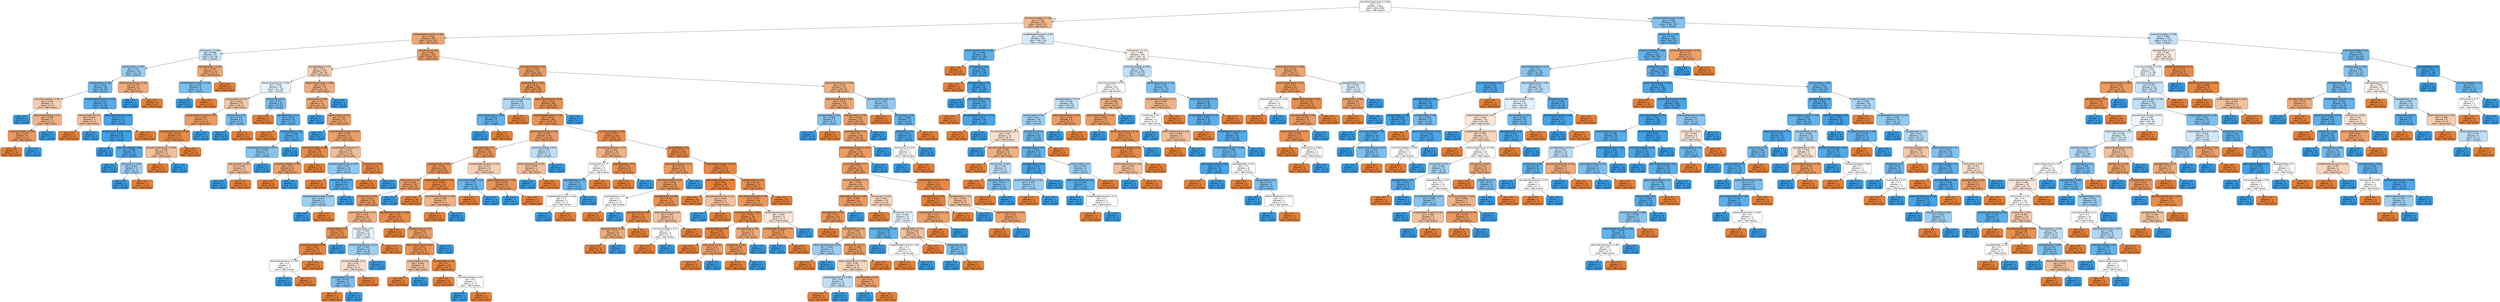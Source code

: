 digraph Tree {
node [shape=box, style="filled, rounded", color="black", fontname=helvetica] ;
edge [fontname=helvetica] ;
0 [label=<BuscaPorExperiencias &le; 0.598<br/>gini = 0.5<br/>samples = 1652<br/>value = [826, 826]<br/>class = Não Usuario>, fillcolor="#ffffff"] ;
1 [label=<Conscienciosidade &le; 0.748<br/>gini = 0.426<br/>samples = 892<br/>value = [618, 274]<br/>class = Não Usuario>, fillcolor="#f1b991"] ;
0 -> 1 [labeldistance=2.5, labelangle=45, headlabel="True"] ;
2 [label=<InstabilidadeEmocional &le; 0.407<br/>gini = 0.358<br/>samples = 690<br/>value = [529, 161]<br/>class = Não Usuario>, fillcolor="#eda775"] ;
1 -> 2 ;
3 [label=<Extroversao &le; 0.694<br/>gini = 0.488<br/>samples = 59<br/>value = [25, 34]<br/>class = Usuario>, fillcolor="#cbe5f8"] ;
2 -> 3 ;
4 [label=<Impulsividade &le; 0.725<br/>gini = 0.44<br/>samples = 46<br/>value = [15, 31]<br/>class = Usuario>, fillcolor="#99ccf2"] ;
3 -> 4 ;
5 [label=<Impulsividade &le; 0.186<br/>gini = 0.361<br/>samples = 38<br/>value = [9, 29]<br/>class = Usuario>, fillcolor="#76bbed"] ;
4 -> 5 ;
6 [label=<Conscienciosidade &le; 0.447<br/>gini = 0.469<br/>samples = 8<br/>value = [5, 3]<br/>class = Não Usuario>, fillcolor="#f5cdb0"] ;
5 -> 6 ;
7 [label=<gini = 0.0<br/>samples = 1<br/>value = [0, 1]<br/>class = Usuario>, fillcolor="#399de5"] ;
6 -> 7 ;
8 [label=<AberturaExperiencia &le; 0.71<br/>gini = 0.408<br/>samples = 7<br/>value = [5, 2]<br/>class = Não Usuario>, fillcolor="#efb388"] ;
6 -> 8 ;
9 [label=<Conscienciosidade &le; 0.651<br/>gini = 0.278<br/>samples = 6<br/>value = [5, 1]<br/>class = Não Usuario>, fillcolor="#ea9a61"] ;
8 -> 9 ;
10 [label=<gini = 0.0<br/>samples = 5<br/>value = [5, 0]<br/>class = Não Usuario>, fillcolor="#e58139"] ;
9 -> 10 ;
11 [label=<gini = 0.0<br/>samples = 1<br/>value = [0, 1]<br/>class = Usuario>, fillcolor="#399de5"] ;
9 -> 11 ;
12 [label=<gini = 0.0<br/>samples = 1<br/>value = [0, 1]<br/>class = Usuario>, fillcolor="#399de5"] ;
8 -> 12 ;
13 [label=<InstabilidadeEmocional &le; 0.155<br/>gini = 0.231<br/>samples = 30<br/>value = [4, 26]<br/>class = Usuario>, fillcolor="#57ace9"] ;
5 -> 13 ;
14 [label=<Impulsividade &le; 0.275<br/>gini = 0.444<br/>samples = 3<br/>value = [2, 1]<br/>class = Não Usuario>, fillcolor="#f2c09c"] ;
13 -> 14 ;
15 [label=<gini = 0.0<br/>samples = 2<br/>value = [2, 0]<br/>class = Não Usuario>, fillcolor="#e58139"] ;
14 -> 15 ;
16 [label=<gini = 0.0<br/>samples = 1<br/>value = [0, 1]<br/>class = Usuario>, fillcolor="#399de5"] ;
14 -> 16 ;
17 [label=<AberturaExperiencia &le; 0.83<br/>gini = 0.137<br/>samples = 27<br/>value = [2, 25]<br/>class = Usuario>, fillcolor="#49a5e7"] ;
13 -> 17 ;
18 [label=<BuscaPorExperiencias &le; 0.45<br/>gini = 0.074<br/>samples = 26<br/>value = [1, 25]<br/>class = Usuario>, fillcolor="#41a1e6"] ;
17 -> 18 ;
19 [label=<gini = 0.0<br/>samples = 17<br/>value = [0, 17]<br/>class = Usuario>, fillcolor="#399de5"] ;
18 -> 19 ;
20 [label=<Conscienciosidade &le; 0.68<br/>gini = 0.198<br/>samples = 9<br/>value = [1, 8]<br/>class = Usuario>, fillcolor="#52a9e8"] ;
18 -> 20 ;
21 [label=<gini = 0.0<br/>samples = 6<br/>value = [0, 6]<br/>class = Usuario>, fillcolor="#399de5"] ;
20 -> 21 ;
22 [label=<Extroversao &le; 0.635<br/>gini = 0.444<br/>samples = 3<br/>value = [1, 2]<br/>class = Usuario>, fillcolor="#9ccef2"] ;
20 -> 22 ;
23 [label=<gini = 0.0<br/>samples = 2<br/>value = [0, 2]<br/>class = Usuario>, fillcolor="#399de5"] ;
22 -> 23 ;
24 [label=<gini = 0.0<br/>samples = 1<br/>value = [1, 0]<br/>class = Não Usuario>, fillcolor="#e58139"] ;
22 -> 24 ;
25 [label=<gini = 0.0<br/>samples = 1<br/>value = [1, 0]<br/>class = Não Usuario>, fillcolor="#e58139"] ;
17 -> 25 ;
26 [label=<AberturaExperiencia &le; 0.392<br/>gini = 0.375<br/>samples = 8<br/>value = [6, 2]<br/>class = Não Usuario>, fillcolor="#eeab7b"] ;
4 -> 26 ;
27 [label=<gini = 0.0<br/>samples = 2<br/>value = [0, 2]<br/>class = Usuario>, fillcolor="#399de5"] ;
26 -> 27 ;
28 [label=<gini = 0.0<br/>samples = 6<br/>value = [6, 0]<br/>class = Não Usuario>, fillcolor="#e58139"] ;
26 -> 28 ;
29 [label=<Agradabilidade &le; 0.375<br/>gini = 0.355<br/>samples = 13<br/>value = [10, 3]<br/>class = Não Usuario>, fillcolor="#eda774"] ;
3 -> 29 ;
30 [label=<InstabilidadeEmocional &le; 0.345<br/>gini = 0.375<br/>samples = 4<br/>value = [1, 3]<br/>class = Usuario>, fillcolor="#7bbeee"] ;
29 -> 30 ;
31 [label=<gini = 0.0<br/>samples = 3<br/>value = [0, 3]<br/>class = Usuario>, fillcolor="#399de5"] ;
30 -> 31 ;
32 [label=<gini = 0.0<br/>samples = 1<br/>value = [1, 0]<br/>class = Não Usuario>, fillcolor="#e58139"] ;
30 -> 32 ;
33 [label=<gini = 0.0<br/>samples = 9<br/>value = [9, 0]<br/>class = Não Usuario>, fillcolor="#e58139"] ;
29 -> 33 ;
34 [label=<Extroversao &le; 0.562<br/>gini = 0.322<br/>samples = 631<br/>value = [504, 127]<br/>class = Não Usuario>, fillcolor="#eca16b"] ;
2 -> 34 ;
35 [label=<Agradabilidade &le; 0.51<br/>gini = 0.471<br/>samples = 100<br/>value = [62, 38]<br/>class = Não Usuario>, fillcolor="#f5ceb2"] ;
34 -> 35 ;
36 [label=<AberturaExperiencia &le; 0.546<br/>gini = 0.498<br/>samples = 45<br/>value = [21, 24]<br/>class = Usuario>, fillcolor="#e6f3fc"] ;
35 -> 36 ;
37 [label=<Impulsividade &le; 0.275<br/>gini = 0.461<br/>samples = 25<br/>value = [16, 9]<br/>class = Não Usuario>, fillcolor="#f4c8a8"] ;
36 -> 37 ;
38 [label=<InstabilidadeEmocional &le; 0.725<br/>gini = 0.291<br/>samples = 17<br/>value = [14, 3]<br/>class = Não Usuario>, fillcolor="#eb9c63"] ;
37 -> 38 ;
39 [label=<InstabilidadeEmocional &le; 0.49<br/>gini = 0.124<br/>samples = 15<br/>value = [14, 1]<br/>class = Não Usuario>, fillcolor="#e78a47"] ;
38 -> 39 ;
40 [label=<BuscaPorExperiencias &le; 0.209<br/>gini = 0.444<br/>samples = 3<br/>value = [2, 1]<br/>class = Não Usuario>, fillcolor="#f2c09c"] ;
39 -> 40 ;
41 [label=<gini = 0.0<br/>samples = 2<br/>value = [2, 0]<br/>class = Não Usuario>, fillcolor="#e58139"] ;
40 -> 41 ;
42 [label=<gini = 0.0<br/>samples = 1<br/>value = [0, 1]<br/>class = Usuario>, fillcolor="#399de5"] ;
40 -> 42 ;
43 [label=<gini = 0.0<br/>samples = 12<br/>value = [12, 0]<br/>class = Não Usuario>, fillcolor="#e58139"] ;
39 -> 43 ;
44 [label=<gini = 0.0<br/>samples = 2<br/>value = [0, 2]<br/>class = Usuario>, fillcolor="#399de5"] ;
38 -> 44 ;
45 [label=<Extroversao &le; 0.53<br/>gini = 0.375<br/>samples = 8<br/>value = [2, 6]<br/>class = Usuario>, fillcolor="#7bbeee"] ;
37 -> 45 ;
46 [label=<gini = 0.0<br/>samples = 6<br/>value = [0, 6]<br/>class = Usuario>, fillcolor="#399de5"] ;
45 -> 46 ;
47 [label=<gini = 0.0<br/>samples = 2<br/>value = [2, 0]<br/>class = Não Usuario>, fillcolor="#e58139"] ;
45 -> 47 ;
48 [label=<Extroversao &le; 0.42<br/>gini = 0.375<br/>samples = 20<br/>value = [5, 15]<br/>class = Usuario>, fillcolor="#7bbeee"] ;
36 -> 48 ;
49 [label=<gini = 0.0<br/>samples = 2<br/>value = [2, 0]<br/>class = Não Usuario>, fillcolor="#e58139"] ;
48 -> 49 ;
50 [label=<Agradabilidade &le; 0.31<br/>gini = 0.278<br/>samples = 18<br/>value = [3, 15]<br/>class = Usuario>, fillcolor="#61b1ea"] ;
48 -> 50 ;
51 [label=<gini = 0.0<br/>samples = 1<br/>value = [1, 0]<br/>class = Não Usuario>, fillcolor="#e58139"] ;
50 -> 51 ;
52 [label=<Impulsividade &le; 0.165<br/>gini = 0.208<br/>samples = 17<br/>value = [2, 15]<br/>class = Usuario>, fillcolor="#53aae8"] ;
50 -> 52 ;
53 [label=<InstabilidadeEmocional &le; 0.575<br/>gini = 0.408<br/>samples = 7<br/>value = [2, 5]<br/>class = Usuario>, fillcolor="#88c4ef"] ;
52 -> 53 ;
54 [label=<Impulsividade &le; 0.055<br/>gini = 0.444<br/>samples = 3<br/>value = [2, 1]<br/>class = Não Usuario>, fillcolor="#f2c09c"] ;
53 -> 54 ;
55 [label=<gini = 0.0<br/>samples = 1<br/>value = [0, 1]<br/>class = Usuario>, fillcolor="#399de5"] ;
54 -> 55 ;
56 [label=<gini = 0.0<br/>samples = 2<br/>value = [2, 0]<br/>class = Não Usuario>, fillcolor="#e58139"] ;
54 -> 56 ;
57 [label=<gini = 0.0<br/>samples = 4<br/>value = [0, 4]<br/>class = Usuario>, fillcolor="#399de5"] ;
53 -> 57 ;
58 [label=<gini = 0.0<br/>samples = 10<br/>value = [0, 10]<br/>class = Usuario>, fillcolor="#399de5"] ;
52 -> 58 ;
59 [label=<AberturaExperiencia &le; 0.858<br/>gini = 0.38<br/>samples = 55<br/>value = [41, 14]<br/>class = Não Usuario>, fillcolor="#eeac7d"] ;
35 -> 59 ;
60 [label=<Extroversao &le; 0.399<br/>gini = 0.35<br/>samples = 53<br/>value = [41, 12]<br/>class = Não Usuario>, fillcolor="#eda673"] ;
59 -> 60 ;
61 [label=<gini = 0.0<br/>samples = 1<br/>value = [0, 1]<br/>class = Usuario>, fillcolor="#399de5"] ;
60 -> 61 ;
62 [label=<Impulsividade &le; 0.055<br/>gini = 0.334<br/>samples = 52<br/>value = [41, 11]<br/>class = Não Usuario>, fillcolor="#eca36e"] ;
60 -> 62 ;
63 [label=<gini = 0.0<br/>samples = 1<br/>value = [0, 1]<br/>class = Usuario>, fillcolor="#399de5"] ;
62 -> 63 ;
64 [label=<InstabilidadeEmocional &le; 0.637<br/>gini = 0.315<br/>samples = 51<br/>value = [41, 10]<br/>class = Não Usuario>, fillcolor="#eba069"] ;
62 -> 64 ;
65 [label=<Conscienciosidade &le; 0.58<br/>gini = 0.142<br/>samples = 26<br/>value = [24, 2]<br/>class = Não Usuario>, fillcolor="#e78c49"] ;
64 -> 65 ;
66 [label=<Conscienciosidade &le; 0.555<br/>gini = 0.32<br/>samples = 10<br/>value = [8, 2]<br/>class = Não Usuario>, fillcolor="#eca06a"] ;
65 -> 66 ;
67 [label=<gini = 0.0<br/>samples = 8<br/>value = [8, 0]<br/>class = Não Usuario>, fillcolor="#e58139"] ;
66 -> 67 ;
68 [label=<gini = 0.0<br/>samples = 2<br/>value = [0, 2]<br/>class = Usuario>, fillcolor="#399de5"] ;
66 -> 68 ;
69 [label=<gini = 0.0<br/>samples = 16<br/>value = [16, 0]<br/>class = Não Usuario>, fillcolor="#e58139"] ;
65 -> 69 ;
70 [label=<InstabilidadeEmocional &le; 0.7<br/>gini = 0.435<br/>samples = 25<br/>value = [17, 8]<br/>class = Não Usuario>, fillcolor="#f1bc96"] ;
64 -> 70 ;
71 [label=<BuscaPorExperiencias &le; 0.387<br/>gini = 0.42<br/>samples = 10<br/>value = [3, 7]<br/>class = Usuario>, fillcolor="#8ec7f0"] ;
70 -> 71 ;
72 [label=<gini = 0.0<br/>samples = 2<br/>value = [2, 0]<br/>class = Não Usuario>, fillcolor="#e58139"] ;
71 -> 72 ;
73 [label=<Impulsividade &le; 0.275<br/>gini = 0.219<br/>samples = 8<br/>value = [1, 7]<br/>class = Usuario>, fillcolor="#55abe9"] ;
71 -> 73 ;
74 [label=<InstabilidadeEmocional &le; 0.655<br/>gini = 0.444<br/>samples = 3<br/>value = [1, 2]<br/>class = Usuario>, fillcolor="#9ccef2"] ;
73 -> 74 ;
75 [label=<gini = 0.0<br/>samples = 2<br/>value = [0, 2]<br/>class = Usuario>, fillcolor="#399de5"] ;
74 -> 75 ;
76 [label=<gini = 0.0<br/>samples = 1<br/>value = [1, 0]<br/>class = Não Usuario>, fillcolor="#e58139"] ;
74 -> 76 ;
77 [label=<gini = 0.0<br/>samples = 5<br/>value = [0, 5]<br/>class = Usuario>, fillcolor="#399de5"] ;
73 -> 77 ;
78 [label=<Extroversao &le; 0.56<br/>gini = 0.124<br/>samples = 15<br/>value = [14, 1]<br/>class = Não Usuario>, fillcolor="#e78a47"] ;
70 -> 78 ;
79 [label=<gini = 0.0<br/>samples = 14<br/>value = [14, 0]<br/>class = Não Usuario>, fillcolor="#e58139"] ;
78 -> 79 ;
80 [label=<gini = 0.0<br/>samples = 1<br/>value = [0, 1]<br/>class = Usuario>, fillcolor="#399de5"] ;
78 -> 80 ;
81 [label=<gini = 0.0<br/>samples = 2<br/>value = [0, 2]<br/>class = Usuario>, fillcolor="#399de5"] ;
59 -> 81 ;
82 [label=<Conscienciosidade &le; 0.69<br/>gini = 0.279<br/>samples = 531<br/>value = [442, 89]<br/>class = Não Usuario>, fillcolor="#ea9a61"] ;
34 -> 82 ;
83 [label=<Agradabilidade &le; 0.321<br/>gini = 0.23<br/>samples = 400<br/>value = [347, 53]<br/>class = Não Usuario>, fillcolor="#e99457"] ;
82 -> 83 ;
84 [label=<AberturaExperiencia &le; 0.61<br/>gini = 0.469<br/>samples = 8<br/>value = [3, 5]<br/>class = Usuario>, fillcolor="#b0d8f5"] ;
83 -> 84 ;
85 [label=<Conscienciosidade &le; 0.668<br/>gini = 0.278<br/>samples = 6<br/>value = [1, 5]<br/>class = Usuario>, fillcolor="#61b1ea"] ;
84 -> 85 ;
86 [label=<gini = 0.0<br/>samples = 5<br/>value = [0, 5]<br/>class = Usuario>, fillcolor="#399de5"] ;
85 -> 86 ;
87 [label=<gini = 0.0<br/>samples = 1<br/>value = [1, 0]<br/>class = Não Usuario>, fillcolor="#e58139"] ;
85 -> 87 ;
88 [label=<gini = 0.0<br/>samples = 2<br/>value = [2, 0]<br/>class = Não Usuario>, fillcolor="#e58139"] ;
84 -> 88 ;
89 [label=<AberturaExperiencia &le; 0.95<br/>gini = 0.215<br/>samples = 392<br/>value = [344, 48]<br/>class = Não Usuario>, fillcolor="#e99355"] ;
83 -> 89 ;
90 [label=<InstabilidadeEmocional &le; 0.64<br/>gini = 0.212<br/>samples = 391<br/>value = [344, 47]<br/>class = Não Usuario>, fillcolor="#e99254"] ;
89 -> 90 ;
91 [label=<AberturaExperiencia &le; 0.78<br/>gini = 0.279<br/>samples = 167<br/>value = [139, 28]<br/>class = Não Usuario>, fillcolor="#ea9a61"] ;
90 -> 91 ;
92 [label=<Agradabilidade &le; 0.7<br/>gini = 0.261<br/>samples = 162<br/>value = [137, 25]<br/>class = Não Usuario>, fillcolor="#ea985d"] ;
91 -> 92 ;
93 [label=<Agradabilidade &le; 0.581<br/>gini = 0.232<br/>samples = 149<br/>value = [129, 20]<br/>class = Não Usuario>, fillcolor="#e99558"] ;
92 -> 93 ;
94 [label=<Extroversao &le; 0.84<br/>gini = 0.288<br/>samples = 103<br/>value = [85, 18]<br/>class = Não Usuario>, fillcolor="#eb9c63"] ;
93 -> 94 ;
95 [label=<Extroversao &le; 0.671<br/>gini = 0.267<br/>samples = 101<br/>value = [85, 16]<br/>class = Não Usuario>, fillcolor="#ea995e"] ;
94 -> 95 ;
96 [label=<AberturaExperiencia &le; 0.45<br/>gini = 0.399<br/>samples = 40<br/>value = [29, 11]<br/>class = Não Usuario>, fillcolor="#efb184"] ;
95 -> 96 ;
97 [label=<Impulsividade &le; 0.5<br/>gini = 0.211<br/>samples = 25<br/>value = [22, 3]<br/>class = Não Usuario>, fillcolor="#e99254"] ;
96 -> 97 ;
98 [label=<Conscienciosidade &le; 0.46<br/>gini = 0.083<br/>samples = 23<br/>value = [22, 1]<br/>class = Não Usuario>, fillcolor="#e68742"] ;
97 -> 98 ;
99 [label=<AberturaExperiencia &le; 0.355<br/>gini = 0.5<br/>samples = 2<br/>value = [1, 1]<br/>class = Não Usuario>, fillcolor="#ffffff"] ;
98 -> 99 ;
100 [label=<gini = 0.0<br/>samples = 1<br/>value = [0, 1]<br/>class = Usuario>, fillcolor="#399de5"] ;
99 -> 100 ;
101 [label=<gini = 0.0<br/>samples = 1<br/>value = [1, 0]<br/>class = Não Usuario>, fillcolor="#e58139"] ;
99 -> 101 ;
102 [label=<gini = 0.0<br/>samples = 21<br/>value = [21, 0]<br/>class = Não Usuario>, fillcolor="#e58139"] ;
98 -> 102 ;
103 [label=<gini = 0.0<br/>samples = 2<br/>value = [0, 2]<br/>class = Usuario>, fillcolor="#399de5"] ;
97 -> 103 ;
104 [label=<Impulsividade &le; 0.5<br/>gini = 0.498<br/>samples = 15<br/>value = [7, 8]<br/>class = Usuario>, fillcolor="#e6f3fc"] ;
96 -> 104 ;
105 [label=<BuscaPorExperiencias &le; 0.25<br/>gini = 0.444<br/>samples = 12<br/>value = [4, 8]<br/>class = Usuario>, fillcolor="#9ccef2"] ;
104 -> 105 ;
106 [label=<Conscienciosidade &le; 0.6<br/>gini = 0.49<br/>samples = 7<br/>value = [4, 3]<br/>class = Não Usuario>, fillcolor="#f8e0ce"] ;
105 -> 106 ;
107 [label=<Impulsividade &le; 0.165<br/>gini = 0.375<br/>samples = 4<br/>value = [1, 3]<br/>class = Usuario>, fillcolor="#7bbeee"] ;
106 -> 107 ;
108 [label=<gini = 0.0<br/>samples = 1<br/>value = [1, 0]<br/>class = Não Usuario>, fillcolor="#e58139"] ;
107 -> 108 ;
109 [label=<gini = 0.0<br/>samples = 3<br/>value = [0, 3]<br/>class = Usuario>, fillcolor="#399de5"] ;
107 -> 109 ;
110 [label=<gini = 0.0<br/>samples = 3<br/>value = [3, 0]<br/>class = Não Usuario>, fillcolor="#e58139"] ;
106 -> 110 ;
111 [label=<gini = 0.0<br/>samples = 5<br/>value = [0, 5]<br/>class = Usuario>, fillcolor="#399de5"] ;
105 -> 111 ;
112 [label=<gini = 0.0<br/>samples = 3<br/>value = [3, 0]<br/>class = Não Usuario>, fillcolor="#e58139"] ;
104 -> 112 ;
113 [label=<BuscaPorExperiencias &le; 0.284<br/>gini = 0.15<br/>samples = 61<br/>value = [56, 5]<br/>class = Não Usuario>, fillcolor="#e78c4b"] ;
95 -> 113 ;
114 [label=<gini = 0.0<br/>samples = 34<br/>value = [34, 0]<br/>class = Não Usuario>, fillcolor="#e58139"] ;
113 -> 114 ;
115 [label=<Agradabilidade &le; 0.578<br/>gini = 0.302<br/>samples = 27<br/>value = [22, 5]<br/>class = Não Usuario>, fillcolor="#eb9e66"] ;
113 -> 115 ;
116 [label=<AberturaExperiencia &le; 0.32<br/>gini = 0.211<br/>samples = 25<br/>value = [22, 3]<br/>class = Não Usuario>, fillcolor="#e99254"] ;
115 -> 116 ;
117 [label=<Impulsividade &le; 0.29<br/>gini = 0.444<br/>samples = 6<br/>value = [4, 2]<br/>class = Não Usuario>, fillcolor="#f2c09c"] ;
116 -> 117 ;
118 [label=<gini = 0.0<br/>samples = 4<br/>value = [4, 0]<br/>class = Não Usuario>, fillcolor="#e58139"] ;
117 -> 118 ;
119 [label=<gini = 0.0<br/>samples = 2<br/>value = [0, 2]<br/>class = Usuario>, fillcolor="#399de5"] ;
117 -> 119 ;
120 [label=<Agradabilidade &le; 0.55<br/>gini = 0.1<br/>samples = 19<br/>value = [18, 1]<br/>class = Não Usuario>, fillcolor="#e68844"] ;
116 -> 120 ;
121 [label=<gini = 0.0<br/>samples = 17<br/>value = [17, 0]<br/>class = Não Usuario>, fillcolor="#e58139"] ;
120 -> 121 ;
122 [label=<Conscienciosidade &le; 0.57<br/>gini = 0.5<br/>samples = 2<br/>value = [1, 1]<br/>class = Não Usuario>, fillcolor="#ffffff"] ;
120 -> 122 ;
123 [label=<gini = 0.0<br/>samples = 1<br/>value = [0, 1]<br/>class = Usuario>, fillcolor="#399de5"] ;
122 -> 123 ;
124 [label=<gini = 0.0<br/>samples = 1<br/>value = [1, 0]<br/>class = Não Usuario>, fillcolor="#e58139"] ;
122 -> 124 ;
125 [label=<gini = 0.0<br/>samples = 2<br/>value = [0, 2]<br/>class = Usuario>, fillcolor="#399de5"] ;
115 -> 125 ;
126 [label=<gini = 0.0<br/>samples = 2<br/>value = [0, 2]<br/>class = Usuario>, fillcolor="#399de5"] ;
94 -> 126 ;
127 [label=<InstabilidadeEmocional &le; 0.62<br/>gini = 0.083<br/>samples = 46<br/>value = [44, 2]<br/>class = Não Usuario>, fillcolor="#e68742"] ;
93 -> 127 ;
128 [label=<gini = 0.0<br/>samples = 39<br/>value = [39, 0]<br/>class = Não Usuario>, fillcolor="#e58139"] ;
127 -> 128 ;
129 [label=<BuscaPorExperiencias &le; 0.366<br/>gini = 0.408<br/>samples = 7<br/>value = [5, 2]<br/>class = Não Usuario>, fillcolor="#efb388"] ;
127 -> 129 ;
130 [label=<gini = 0.0<br/>samples = 5<br/>value = [5, 0]<br/>class = Não Usuario>, fillcolor="#e58139"] ;
129 -> 130 ;
131 [label=<gini = 0.0<br/>samples = 2<br/>value = [0, 2]<br/>class = Usuario>, fillcolor="#399de5"] ;
129 -> 131 ;
132 [label=<InstabilidadeEmocional &le; 0.555<br/>gini = 0.473<br/>samples = 13<br/>value = [8, 5]<br/>class = Não Usuario>, fillcolor="#f5d0b5"] ;
92 -> 132 ;
133 [label=<Conscienciosidade &le; 0.48<br/>gini = 0.32<br/>samples = 5<br/>value = [1, 4]<br/>class = Usuario>, fillcolor="#6ab6ec"] ;
132 -> 133 ;
134 [label=<gini = 0.0<br/>samples = 1<br/>value = [1, 0]<br/>class = Não Usuario>, fillcolor="#e58139"] ;
133 -> 134 ;
135 [label=<gini = 0.0<br/>samples = 4<br/>value = [0, 4]<br/>class = Usuario>, fillcolor="#399de5"] ;
133 -> 135 ;
136 [label=<AberturaExperiencia &le; 0.189<br/>gini = 0.219<br/>samples = 8<br/>value = [7, 1]<br/>class = Não Usuario>, fillcolor="#e99355"] ;
132 -> 136 ;
137 [label=<gini = 0.0<br/>samples = 1<br/>value = [0, 1]<br/>class = Usuario>, fillcolor="#399de5"] ;
136 -> 137 ;
138 [label=<gini = 0.0<br/>samples = 7<br/>value = [7, 0]<br/>class = Não Usuario>, fillcolor="#e58139"] ;
136 -> 138 ;
139 [label=<Conscienciosidade &le; 0.54<br/>gini = 0.48<br/>samples = 5<br/>value = [2, 3]<br/>class = Usuario>, fillcolor="#bddef6"] ;
91 -> 139 ;
140 [label=<AberturaExperiencia &le; 0.81<br/>gini = 0.444<br/>samples = 3<br/>value = [2, 1]<br/>class = Não Usuario>, fillcolor="#f2c09c"] ;
139 -> 140 ;
141 [label=<gini = 0.0<br/>samples = 1<br/>value = [0, 1]<br/>class = Usuario>, fillcolor="#399de5"] ;
140 -> 141 ;
142 [label=<gini = 0.0<br/>samples = 2<br/>value = [2, 0]<br/>class = Não Usuario>, fillcolor="#e58139"] ;
140 -> 142 ;
143 [label=<gini = 0.0<br/>samples = 2<br/>value = [0, 2]<br/>class = Usuario>, fillcolor="#399de5"] ;
139 -> 143 ;
144 [label=<Conscienciosidade &le; 0.444<br/>gini = 0.155<br/>samples = 224<br/>value = [205, 19]<br/>class = Não Usuario>, fillcolor="#e78d4b"] ;
90 -> 144 ;
145 [label=<BuscaPorExperiencias &le; 0.15<br/>gini = 0.401<br/>samples = 18<br/>value = [13, 5]<br/>class = Não Usuario>, fillcolor="#efb185"] ;
144 -> 145 ;
146 [label=<Extroversao &le; 0.77<br/>gini = 0.5<br/>samples = 8<br/>value = [4, 4]<br/>class = Não Usuario>, fillcolor="#ffffff"] ;
145 -> 146 ;
147 [label=<Agradabilidade &le; 0.54<br/>gini = 0.32<br/>samples = 5<br/>value = [1, 4]<br/>class = Usuario>, fillcolor="#6ab6ec"] ;
146 -> 147 ;
148 [label=<InstabilidadeEmocional &le; 0.69<br/>gini = 0.5<br/>samples = 2<br/>value = [1, 1]<br/>class = Não Usuario>, fillcolor="#ffffff"] ;
147 -> 148 ;
149 [label=<gini = 0.0<br/>samples = 1<br/>value = [0, 1]<br/>class = Usuario>, fillcolor="#399de5"] ;
148 -> 149 ;
150 [label=<gini = 0.0<br/>samples = 1<br/>value = [1, 0]<br/>class = Não Usuario>, fillcolor="#e58139"] ;
148 -> 150 ;
151 [label=<gini = 0.0<br/>samples = 3<br/>value = [0, 3]<br/>class = Usuario>, fillcolor="#399de5"] ;
147 -> 151 ;
152 [label=<gini = 0.0<br/>samples = 3<br/>value = [3, 0]<br/>class = Não Usuario>, fillcolor="#e58139"] ;
146 -> 152 ;
153 [label=<Agradabilidade &le; 0.76<br/>gini = 0.18<br/>samples = 10<br/>value = [9, 1]<br/>class = Não Usuario>, fillcolor="#e88f4f"] ;
145 -> 153 ;
154 [label=<gini = 0.0<br/>samples = 9<br/>value = [9, 0]<br/>class = Não Usuario>, fillcolor="#e58139"] ;
153 -> 154 ;
155 [label=<gini = 0.0<br/>samples = 1<br/>value = [0, 1]<br/>class = Usuario>, fillcolor="#399de5"] ;
153 -> 155 ;
156 [label=<Agradabilidade &le; 0.5<br/>gini = 0.127<br/>samples = 206<br/>value = [192, 14]<br/>class = Não Usuario>, fillcolor="#e78a47"] ;
144 -> 156 ;
157 [label=<AberturaExperiencia &le; 0.72<br/>gini = 0.278<br/>samples = 36<br/>value = [30, 6]<br/>class = Não Usuario>, fillcolor="#ea9a61"] ;
156 -> 157 ;
158 [label=<Conscienciosidade &le; 0.47<br/>gini = 0.245<br/>samples = 35<br/>value = [30, 5]<br/>class = Não Usuario>, fillcolor="#e9965a"] ;
157 -> 158 ;
159 [label=<Impulsividade &le; 0.22<br/>gini = 0.5<br/>samples = 2<br/>value = [1, 1]<br/>class = Não Usuario>, fillcolor="#ffffff"] ;
158 -> 159 ;
160 [label=<gini = 0.0<br/>samples = 1<br/>value = [1, 0]<br/>class = Não Usuario>, fillcolor="#e58139"] ;
159 -> 160 ;
161 [label=<gini = 0.0<br/>samples = 1<br/>value = [0, 1]<br/>class = Usuario>, fillcolor="#399de5"] ;
159 -> 161 ;
162 [label=<Agradabilidade &le; 0.494<br/>gini = 0.213<br/>samples = 33<br/>value = [29, 4]<br/>class = Não Usuario>, fillcolor="#e99254"] ;
158 -> 162 ;
163 [label=<Agradabilidade &le; 0.406<br/>gini = 0.137<br/>samples = 27<br/>value = [25, 2]<br/>class = Não Usuario>, fillcolor="#e78b49"] ;
162 -> 163 ;
164 [label=<Agradabilidade &le; 0.398<br/>gini = 0.375<br/>samples = 8<br/>value = [6, 2]<br/>class = Não Usuario>, fillcolor="#eeab7b"] ;
163 -> 164 ;
165 [label=<gini = 0.0<br/>samples = 6<br/>value = [6, 0]<br/>class = Não Usuario>, fillcolor="#e58139"] ;
164 -> 165 ;
166 [label=<gini = 0.0<br/>samples = 2<br/>value = [0, 2]<br/>class = Usuario>, fillcolor="#399de5"] ;
164 -> 166 ;
167 [label=<gini = 0.0<br/>samples = 19<br/>value = [19, 0]<br/>class = Não Usuario>, fillcolor="#e58139"] ;
163 -> 167 ;
168 [label=<AberturaExperiencia &le; 0.6<br/>gini = 0.444<br/>samples = 6<br/>value = [4, 2]<br/>class = Não Usuario>, fillcolor="#f2c09c"] ;
162 -> 168 ;
169 [label=<Conscienciosidade &le; 0.57<br/>gini = 0.5<br/>samples = 4<br/>value = [2, 2]<br/>class = Não Usuario>, fillcolor="#ffffff"] ;
168 -> 169 ;
170 [label=<gini = 0.0<br/>samples = 2<br/>value = [2, 0]<br/>class = Não Usuario>, fillcolor="#e58139"] ;
169 -> 170 ;
171 [label=<gini = 0.0<br/>samples = 2<br/>value = [0, 2]<br/>class = Usuario>, fillcolor="#399de5"] ;
169 -> 171 ;
172 [label=<gini = 0.0<br/>samples = 2<br/>value = [2, 0]<br/>class = Não Usuario>, fillcolor="#e58139"] ;
168 -> 172 ;
173 [label=<gini = 0.0<br/>samples = 1<br/>value = [0, 1]<br/>class = Usuario>, fillcolor="#399de5"] ;
157 -> 173 ;
174 [label=<InstabilidadeEmocional &le; 0.738<br/>gini = 0.09<br/>samples = 170<br/>value = [162, 8]<br/>class = Não Usuario>, fillcolor="#e68743"] ;
156 -> 174 ;
175 [label=<AberturaExperiencia &le; 0.785<br/>gini = 0.02<br/>samples = 98<br/>value = [97, 1]<br/>class = Não Usuario>, fillcolor="#e5823b"] ;
174 -> 175 ;
176 [label=<gini = 0.0<br/>samples = 95<br/>value = [95, 0]<br/>class = Não Usuario>, fillcolor="#e58139"] ;
175 -> 176 ;
177 [label=<BuscaPorExperiencias &le; 0.35<br/>gini = 0.444<br/>samples = 3<br/>value = [2, 1]<br/>class = Não Usuario>, fillcolor="#f2c09c"] ;
175 -> 177 ;
178 [label=<gini = 0.0<br/>samples = 1<br/>value = [0, 1]<br/>class = Usuario>, fillcolor="#399de5"] ;
177 -> 178 ;
179 [label=<gini = 0.0<br/>samples = 2<br/>value = [2, 0]<br/>class = Não Usuario>, fillcolor="#e58139"] ;
177 -> 179 ;
180 [label=<Impulsividade &le; 0.226<br/>gini = 0.176<br/>samples = 72<br/>value = [65, 7]<br/>class = Não Usuario>, fillcolor="#e88f4e"] ;
174 -> 180 ;
181 [label=<BuscaPorExperiencias &le; 0.38<br/>gini = 0.249<br/>samples = 48<br/>value = [41, 7]<br/>class = Não Usuario>, fillcolor="#e9975b"] ;
180 -> 181 ;
182 [label=<Conscienciosidade &le; 0.642<br/>gini = 0.142<br/>samples = 39<br/>value = [36, 3]<br/>class = Não Usuario>, fillcolor="#e78c49"] ;
181 -> 182 ;
183 [label=<Impulsividade &le; 0.198<br/>gini = 0.062<br/>samples = 31<br/>value = [30, 1]<br/>class = Não Usuario>, fillcolor="#e68540"] ;
182 -> 183 ;
184 [label=<gini = 0.0<br/>samples = 26<br/>value = [26, 0]<br/>class = Não Usuario>, fillcolor="#e58139"] ;
183 -> 184 ;
185 [label=<Extroversao &le; 0.83<br/>gini = 0.32<br/>samples = 5<br/>value = [4, 1]<br/>class = Não Usuario>, fillcolor="#eca06a"] ;
183 -> 185 ;
186 [label=<gini = 0.0<br/>samples = 4<br/>value = [4, 0]<br/>class = Não Usuario>, fillcolor="#e58139"] ;
185 -> 186 ;
187 [label=<gini = 0.0<br/>samples = 1<br/>value = [0, 1]<br/>class = Usuario>, fillcolor="#399de5"] ;
185 -> 187 ;
188 [label=<Agradabilidade &le; 0.68<br/>gini = 0.375<br/>samples = 8<br/>value = [6, 2]<br/>class = Não Usuario>, fillcolor="#eeab7b"] ;
182 -> 188 ;
189 [label=<Extroversao &le; 0.91<br/>gini = 0.245<br/>samples = 7<br/>value = [6, 1]<br/>class = Não Usuario>, fillcolor="#e9965a"] ;
188 -> 189 ;
190 [label=<gini = 0.0<br/>samples = 6<br/>value = [6, 0]<br/>class = Não Usuario>, fillcolor="#e58139"] ;
189 -> 190 ;
191 [label=<gini = 0.0<br/>samples = 1<br/>value = [0, 1]<br/>class = Usuario>, fillcolor="#399de5"] ;
189 -> 191 ;
192 [label=<gini = 0.0<br/>samples = 1<br/>value = [0, 1]<br/>class = Usuario>, fillcolor="#399de5"] ;
188 -> 192 ;
193 [label=<AberturaExperiencia &le; 0.43<br/>gini = 0.494<br/>samples = 9<br/>value = [5, 4]<br/>class = Não Usuario>, fillcolor="#fae6d7"] ;
181 -> 193 ;
194 [label=<InstabilidadeEmocional &le; 0.75<br/>gini = 0.278<br/>samples = 6<br/>value = [5, 1]<br/>class = Não Usuario>, fillcolor="#ea9a61"] ;
193 -> 194 ;
195 [label=<gini = 0.0<br/>samples = 1<br/>value = [0, 1]<br/>class = Usuario>, fillcolor="#399de5"] ;
194 -> 195 ;
196 [label=<gini = 0.0<br/>samples = 5<br/>value = [5, 0]<br/>class = Não Usuario>, fillcolor="#e58139"] ;
194 -> 196 ;
197 [label=<gini = 0.0<br/>samples = 3<br/>value = [0, 3]<br/>class = Usuario>, fillcolor="#399de5"] ;
193 -> 197 ;
198 [label=<gini = 0.0<br/>samples = 24<br/>value = [24, 0]<br/>class = Não Usuario>, fillcolor="#e58139"] ;
180 -> 198 ;
199 [label=<gini = 0.0<br/>samples = 1<br/>value = [0, 1]<br/>class = Usuario>, fillcolor="#399de5"] ;
89 -> 199 ;
200 [label=<AberturaExperiencia &le; 0.766<br/>gini = 0.399<br/>samples = 131<br/>value = [95, 36]<br/>class = Não Usuario>, fillcolor="#efb184"] ;
82 -> 200 ;
201 [label=<AberturaExperiencia &le; 0.22<br/>gini = 0.353<br/>samples = 118<br/>value = [91, 27]<br/>class = Não Usuario>, fillcolor="#eda674"] ;
200 -> 201 ;
202 [label=<Agradabilidade &le; 0.61<br/>gini = 0.408<br/>samples = 7<br/>value = [2, 5]<br/>class = Usuario>, fillcolor="#88c4ef"] ;
201 -> 202 ;
203 [label=<gini = 0.0<br/>samples = 5<br/>value = [0, 5]<br/>class = Usuario>, fillcolor="#399de5"] ;
202 -> 203 ;
204 [label=<gini = 0.0<br/>samples = 2<br/>value = [2, 0]<br/>class = Não Usuario>, fillcolor="#e58139"] ;
202 -> 204 ;
205 [label=<Impulsividade &le; 0.725<br/>gini = 0.318<br/>samples = 111<br/>value = [89, 22]<br/>class = Não Usuario>, fillcolor="#eba06a"] ;
201 -> 205 ;
206 [label=<Agradabilidade &le; 0.78<br/>gini = 0.3<br/>samples = 109<br/>value = [89, 20]<br/>class = Não Usuario>, fillcolor="#eb9d65"] ;
205 -> 206 ;
207 [label=<InstabilidadeEmocional &le; 0.915<br/>gini = 0.29<br/>samples = 108<br/>value = [89, 19]<br/>class = Não Usuario>, fillcolor="#eb9c63"] ;
206 -> 207 ;
208 [label=<Conscienciosidade &le; 0.71<br/>gini = 0.28<br/>samples = 107<br/>value = [89, 18]<br/>class = Não Usuario>, fillcolor="#ea9a61"] ;
207 -> 208 ;
209 [label=<Conscienciosidade &le; 0.71<br/>gini = 0.359<br/>samples = 64<br/>value = [49, 15]<br/>class = Não Usuario>, fillcolor="#eda876"] ;
208 -> 209 ;
210 [label=<AberturaExperiencia &le; 0.69<br/>gini = 0.268<br/>samples = 44<br/>value = [37, 7]<br/>class = Não Usuario>, fillcolor="#ea995e"] ;
209 -> 210 ;
211 [label=<Agradabilidade &le; 0.58<br/>gini = 0.24<br/>samples = 43<br/>value = [37, 6]<br/>class = Não Usuario>, fillcolor="#e99559"] ;
210 -> 211 ;
212 [label=<gini = 0.0<br/>samples = 18<br/>value = [18, 0]<br/>class = Não Usuario>, fillcolor="#e58139"] ;
211 -> 212 ;
213 [label=<Agradabilidade &le; 0.59<br/>gini = 0.365<br/>samples = 25<br/>value = [19, 6]<br/>class = Não Usuario>, fillcolor="#eda978"] ;
211 -> 213 ;
214 [label=<AberturaExperiencia &le; 0.29<br/>gini = 0.444<br/>samples = 3<br/>value = [1, 2]<br/>class = Usuario>, fillcolor="#9ccef2"] ;
213 -> 214 ;
215 [label=<gini = 0.0<br/>samples = 1<br/>value = [1, 0]<br/>class = Não Usuario>, fillcolor="#e58139"] ;
214 -> 215 ;
216 [label=<gini = 0.0<br/>samples = 2<br/>value = [0, 2]<br/>class = Usuario>, fillcolor="#399de5"] ;
214 -> 216 ;
217 [label=<Extroversao &le; 0.677<br/>gini = 0.298<br/>samples = 22<br/>value = [18, 4]<br/>class = Não Usuario>, fillcolor="#eb9d65"] ;
213 -> 217 ;
218 [label=<AberturaExperiencia &le; 0.466<br/>gini = 0.48<br/>samples = 10<br/>value = [6, 4]<br/>class = Não Usuario>, fillcolor="#f6d5bd"] ;
217 -> 218 ;
219 [label=<AberturaExperiencia &le; 0.365<br/>gini = 0.48<br/>samples = 5<br/>value = [2, 3]<br/>class = Usuario>, fillcolor="#bddef6"] ;
218 -> 219 ;
220 [label=<gini = 0.0<br/>samples = 2<br/>value = [2, 0]<br/>class = Não Usuario>, fillcolor="#e58139"] ;
219 -> 220 ;
221 [label=<gini = 0.0<br/>samples = 3<br/>value = [0, 3]<br/>class = Usuario>, fillcolor="#399de5"] ;
219 -> 221 ;
222 [label=<Impulsividade &le; 0.275<br/>gini = 0.32<br/>samples = 5<br/>value = [4, 1]<br/>class = Não Usuario>, fillcolor="#eca06a"] ;
218 -> 222 ;
223 [label=<gini = 0.0<br/>samples = 1<br/>value = [0, 1]<br/>class = Usuario>, fillcolor="#399de5"] ;
222 -> 223 ;
224 [label=<gini = 0.0<br/>samples = 4<br/>value = [4, 0]<br/>class = Não Usuario>, fillcolor="#e58139"] ;
222 -> 224 ;
225 [label=<gini = 0.0<br/>samples = 12<br/>value = [12, 0]<br/>class = Não Usuario>, fillcolor="#e58139"] ;
217 -> 225 ;
226 [label=<gini = 0.0<br/>samples = 1<br/>value = [0, 1]<br/>class = Usuario>, fillcolor="#399de5"] ;
210 -> 226 ;
227 [label=<Extroversao &le; 0.635<br/>gini = 0.48<br/>samples = 20<br/>value = [12, 8]<br/>class = Não Usuario>, fillcolor="#f6d5bd"] ;
209 -> 227 ;
228 [label=<gini = 0.0<br/>samples = 5<br/>value = [5, 0]<br/>class = Não Usuario>, fillcolor="#e58139"] ;
227 -> 228 ;
229 [label=<Extroversao &le; 0.74<br/>gini = 0.498<br/>samples = 15<br/>value = [7, 8]<br/>class = Usuario>, fillcolor="#e6f3fc"] ;
227 -> 229 ;
230 [label=<AberturaExperiencia &le; 0.47<br/>gini = 0.278<br/>samples = 6<br/>value = [1, 5]<br/>class = Usuario>, fillcolor="#61b1ea"] ;
229 -> 230 ;
231 [label=<gini = 0.0<br/>samples = 4<br/>value = [0, 4]<br/>class = Usuario>, fillcolor="#399de5"] ;
230 -> 231 ;
232 [label=<InstabilidadeEmocional &le; 0.62<br/>gini = 0.5<br/>samples = 2<br/>value = [1, 1]<br/>class = Não Usuario>, fillcolor="#ffffff"] ;
230 -> 232 ;
233 [label=<gini = 0.0<br/>samples = 1<br/>value = [1, 0]<br/>class = Não Usuario>, fillcolor="#e58139"] ;
232 -> 233 ;
234 [label=<gini = 0.0<br/>samples = 1<br/>value = [0, 1]<br/>class = Usuario>, fillcolor="#399de5"] ;
232 -> 234 ;
235 [label=<Impulsividade &le; 0.275<br/>gini = 0.444<br/>samples = 9<br/>value = [6, 3]<br/>class = Não Usuario>, fillcolor="#f2c09c"] ;
229 -> 235 ;
236 [label=<gini = 0.0<br/>samples = 5<br/>value = [5, 0]<br/>class = Não Usuario>, fillcolor="#e58139"] ;
235 -> 236 ;
237 [label=<Extroversao &le; 0.91<br/>gini = 0.375<br/>samples = 4<br/>value = [1, 3]<br/>class = Usuario>, fillcolor="#7bbeee"] ;
235 -> 237 ;
238 [label=<gini = 0.0<br/>samples = 3<br/>value = [0, 3]<br/>class = Usuario>, fillcolor="#399de5"] ;
237 -> 238 ;
239 [label=<gini = 0.0<br/>samples = 1<br/>value = [1, 0]<br/>class = Não Usuario>, fillcolor="#e58139"] ;
237 -> 239 ;
240 [label=<InstabilidadeEmocional &le; 0.783<br/>gini = 0.13<br/>samples = 43<br/>value = [40, 3]<br/>class = Não Usuario>, fillcolor="#e78a48"] ;
208 -> 240 ;
241 [label=<Impulsividade &le; 0.131<br/>gini = 0.053<br/>samples = 37<br/>value = [36, 1]<br/>class = Não Usuario>, fillcolor="#e6843e"] ;
240 -> 241 ;
242 [label=<InstabilidadeEmocional &le; 0.725<br/>gini = 0.32<br/>samples = 5<br/>value = [4, 1]<br/>class = Não Usuario>, fillcolor="#eca06a"] ;
241 -> 242 ;
243 [label=<gini = 0.0<br/>samples = 4<br/>value = [4, 0]<br/>class = Não Usuario>, fillcolor="#e58139"] ;
242 -> 243 ;
244 [label=<gini = 0.0<br/>samples = 1<br/>value = [0, 1]<br/>class = Usuario>, fillcolor="#399de5"] ;
242 -> 244 ;
245 [label=<gini = 0.0<br/>samples = 32<br/>value = [32, 0]<br/>class = Não Usuario>, fillcolor="#e58139"] ;
241 -> 245 ;
246 [label=<Agradabilidade &le; 0.55<br/>gini = 0.444<br/>samples = 6<br/>value = [4, 2]<br/>class = Não Usuario>, fillcolor="#f2c09c"] ;
240 -> 246 ;
247 [label=<gini = 0.0<br/>samples = 1<br/>value = [0, 1]<br/>class = Usuario>, fillcolor="#399de5"] ;
246 -> 247 ;
248 [label=<AberturaExperiencia &le; 0.583<br/>gini = 0.32<br/>samples = 5<br/>value = [4, 1]<br/>class = Não Usuario>, fillcolor="#eca06a"] ;
246 -> 248 ;
249 [label=<gini = 0.0<br/>samples = 4<br/>value = [4, 0]<br/>class = Não Usuario>, fillcolor="#e58139"] ;
248 -> 249 ;
250 [label=<gini = 0.0<br/>samples = 1<br/>value = [0, 1]<br/>class = Usuario>, fillcolor="#399de5"] ;
248 -> 250 ;
251 [label=<gini = 0.0<br/>samples = 1<br/>value = [0, 1]<br/>class = Usuario>, fillcolor="#399de5"] ;
207 -> 251 ;
252 [label=<gini = 0.0<br/>samples = 1<br/>value = [0, 1]<br/>class = Usuario>, fillcolor="#399de5"] ;
206 -> 252 ;
253 [label=<gini = 0.0<br/>samples = 2<br/>value = [0, 2]<br/>class = Usuario>, fillcolor="#399de5"] ;
205 -> 253 ;
254 [label=<BuscaPorExperiencias &le; 0.2<br/>gini = 0.426<br/>samples = 13<br/>value = [4, 9]<br/>class = Usuario>, fillcolor="#91c9f1"] ;
200 -> 254 ;
255 [label=<gini = 0.0<br/>samples = 2<br/>value = [2, 0]<br/>class = Não Usuario>, fillcolor="#e58139"] ;
254 -> 255 ;
256 [label=<Extroversao &le; 0.82<br/>gini = 0.298<br/>samples = 11<br/>value = [2, 9]<br/>class = Usuario>, fillcolor="#65b3eb"] ;
254 -> 256 ;
257 [label=<Extroversao &le; 0.7<br/>gini = 0.18<br/>samples = 10<br/>value = [1, 9]<br/>class = Usuario>, fillcolor="#4fa8e8"] ;
256 -> 257 ;
258 [label=<Extroversao &le; 0.635<br/>gini = 0.5<br/>samples = 2<br/>value = [1, 1]<br/>class = Não Usuario>, fillcolor="#ffffff"] ;
257 -> 258 ;
259 [label=<gini = 0.0<br/>samples = 1<br/>value = [0, 1]<br/>class = Usuario>, fillcolor="#399de5"] ;
258 -> 259 ;
260 [label=<gini = 0.0<br/>samples = 1<br/>value = [1, 0]<br/>class = Não Usuario>, fillcolor="#e58139"] ;
258 -> 260 ;
261 [label=<gini = 0.0<br/>samples = 8<br/>value = [0, 8]<br/>class = Usuario>, fillcolor="#399de5"] ;
257 -> 261 ;
262 [label=<gini = 0.0<br/>samples = 1<br/>value = [1, 0]<br/>class = Não Usuario>, fillcolor="#e58139"] ;
256 -> 262 ;
263 [label=<InstabilidadeEmocional &le; 0.49<br/>gini = 0.493<br/>samples = 202<br/>value = [89, 113]<br/>class = Usuario>, fillcolor="#d5eaf9"] ;
1 -> 263 ;
264 [label=<AberturaExperiencia &le; 0.185<br/>gini = 0.258<br/>samples = 46<br/>value = [7, 39]<br/>class = Usuario>, fillcolor="#5dafea"] ;
263 -> 264 ;
265 [label=<gini = 0.0<br/>samples = 3<br/>value = [3, 0]<br/>class = Não Usuario>, fillcolor="#e58139"] ;
264 -> 265 ;
266 [label=<Extroversao &le; 0.49<br/>gini = 0.169<br/>samples = 43<br/>value = [4, 39]<br/>class = Usuario>, fillcolor="#4da7e8"] ;
264 -> 266 ;
267 [label=<gini = 0.0<br/>samples = 2<br/>value = [2, 0]<br/>class = Não Usuario>, fillcolor="#e58139"] ;
266 -> 267 ;
268 [label=<Agradabilidade &le; 0.51<br/>gini = 0.093<br/>samples = 41<br/>value = [2, 39]<br/>class = Usuario>, fillcolor="#43a2e6"] ;
266 -> 268 ;
269 [label=<gini = 0.0<br/>samples = 24<br/>value = [0, 24]<br/>class = Usuario>, fillcolor="#399de5"] ;
268 -> 269 ;
270 [label=<Agradabilidade &le; 0.53<br/>gini = 0.208<br/>samples = 17<br/>value = [2, 15]<br/>class = Usuario>, fillcolor="#53aae8"] ;
268 -> 270 ;
271 [label=<gini = 0.0<br/>samples = 1<br/>value = [1, 0]<br/>class = Não Usuario>, fillcolor="#e58139"] ;
270 -> 271 ;
272 [label=<InstabilidadeEmocional &le; 0.275<br/>gini = 0.117<br/>samples = 16<br/>value = [1, 15]<br/>class = Usuario>, fillcolor="#46a4e7"] ;
270 -> 272 ;
273 [label=<gini = 0.0<br/>samples = 1<br/>value = [1, 0]<br/>class = Não Usuario>, fillcolor="#e58139"] ;
272 -> 273 ;
274 [label=<gini = 0.0<br/>samples = 15<br/>value = [0, 15]<br/>class = Usuario>, fillcolor="#399de5"] ;
272 -> 274 ;
275 [label=<Extroversao &le; 0.751<br/>gini = 0.499<br/>samples = 156<br/>value = [82, 74]<br/>class = Não Usuario>, fillcolor="#fcf3ec"] ;
263 -> 275 ;
276 [label=<Conscienciosidade &le; 0.807<br/>gini = 0.482<br/>samples = 106<br/>value = [43, 63]<br/>class = Usuario>, fillcolor="#c0e0f7"] ;
275 -> 276 ;
277 [label=<Conscienciosidade &le; 0.772<br/>gini = 0.5<br/>samples = 63<br/>value = [32, 31]<br/>class = Não Usuario>, fillcolor="#fefbf9"] ;
276 -> 277 ;
278 [label=<Agradabilidade &le; 0.76<br/>gini = 0.483<br/>samples = 44<br/>value = [18, 26]<br/>class = Usuario>, fillcolor="#c2e1f7"] ;
277 -> 278 ;
279 [label=<Impulsividade &le; 0.31<br/>gini = 0.45<br/>samples = 38<br/>value = [13, 25]<br/>class = Usuario>, fillcolor="#a0d0f3"] ;
278 -> 279 ;
280 [label=<BuscaPorExperiencias &le; 0.2<br/>gini = 0.49<br/>samples = 14<br/>value = [8, 6]<br/>class = Não Usuario>, fillcolor="#f8e0ce"] ;
279 -> 280 ;
281 [label=<gini = 0.0<br/>samples = 3<br/>value = [0, 3]<br/>class = Usuario>, fillcolor="#399de5"] ;
280 -> 281 ;
282 [label=<BuscaPorExperiencias &le; 0.395<br/>gini = 0.397<br/>samples = 11<br/>value = [8, 3]<br/>class = Não Usuario>, fillcolor="#efb083"] ;
280 -> 282 ;
283 [label=<gini = 0.0<br/>samples = 6<br/>value = [6, 0]<br/>class = Não Usuario>, fillcolor="#e58139"] ;
282 -> 283 ;
284 [label=<Extroversao &le; 0.625<br/>gini = 0.48<br/>samples = 5<br/>value = [2, 3]<br/>class = Usuario>, fillcolor="#bddef6"] ;
282 -> 284 ;
285 [label=<gini = 0.0<br/>samples = 1<br/>value = [1, 0]<br/>class = Não Usuario>, fillcolor="#e58139"] ;
284 -> 285 ;
286 [label=<Agradabilidade &le; 0.54<br/>gini = 0.375<br/>samples = 4<br/>value = [1, 3]<br/>class = Usuario>, fillcolor="#7bbeee"] ;
284 -> 286 ;
287 [label=<gini = 0.0<br/>samples = 1<br/>value = [1, 0]<br/>class = Não Usuario>, fillcolor="#e58139"] ;
286 -> 287 ;
288 [label=<gini = 0.0<br/>samples = 3<br/>value = [0, 3]<br/>class = Usuario>, fillcolor="#399de5"] ;
286 -> 288 ;
289 [label=<Extroversao &le; 0.74<br/>gini = 0.33<br/>samples = 24<br/>value = [5, 19]<br/>class = Usuario>, fillcolor="#6db7ec"] ;
279 -> 289 ;
290 [label=<Agradabilidade &le; 0.61<br/>gini = 0.287<br/>samples = 23<br/>value = [4, 19]<br/>class = Usuario>, fillcolor="#63b2ea"] ;
289 -> 290 ;
291 [label=<Agradabilidade &le; 0.49<br/>gini = 0.133<br/>samples = 14<br/>value = [1, 13]<br/>class = Usuario>, fillcolor="#48a5e7"] ;
290 -> 291 ;
292 [label=<BuscaPorExperiencias &le; 0.45<br/>gini = 0.444<br/>samples = 3<br/>value = [1, 2]<br/>class = Usuario>, fillcolor="#9ccef2"] ;
291 -> 292 ;
293 [label=<gini = 0.0<br/>samples = 1<br/>value = [1, 0]<br/>class = Não Usuario>, fillcolor="#e58139"] ;
292 -> 293 ;
294 [label=<gini = 0.0<br/>samples = 2<br/>value = [0, 2]<br/>class = Usuario>, fillcolor="#399de5"] ;
292 -> 294 ;
295 [label=<gini = 0.0<br/>samples = 11<br/>value = [0, 11]<br/>class = Usuario>, fillcolor="#399de5"] ;
291 -> 295 ;
296 [label=<Impulsividade &le; 0.5<br/>gini = 0.444<br/>samples = 9<br/>value = [3, 6]<br/>class = Usuario>, fillcolor="#9ccef2"] ;
290 -> 296 ;
297 [label=<AberturaExperiencia &le; 0.52<br/>gini = 0.245<br/>samples = 7<br/>value = [1, 6]<br/>class = Usuario>, fillcolor="#5aade9"] ;
296 -> 297 ;
298 [label=<gini = 0.0<br/>samples = 5<br/>value = [0, 5]<br/>class = Usuario>, fillcolor="#399de5"] ;
297 -> 298 ;
299 [label=<InstabilidadeEmocional &le; 0.76<br/>gini = 0.5<br/>samples = 2<br/>value = [1, 1]<br/>class = Não Usuario>, fillcolor="#ffffff"] ;
297 -> 299 ;
300 [label=<gini = 0.0<br/>samples = 1<br/>value = [1, 0]<br/>class = Não Usuario>, fillcolor="#e58139"] ;
299 -> 300 ;
301 [label=<gini = 0.0<br/>samples = 1<br/>value = [0, 1]<br/>class = Usuario>, fillcolor="#399de5"] ;
299 -> 301 ;
302 [label=<gini = 0.0<br/>samples = 2<br/>value = [2, 0]<br/>class = Não Usuario>, fillcolor="#e58139"] ;
296 -> 302 ;
303 [label=<gini = 0.0<br/>samples = 1<br/>value = [1, 0]<br/>class = Não Usuario>, fillcolor="#e58139"] ;
289 -> 303 ;
304 [label=<AberturaExperiencia &le; 0.28<br/>gini = 0.278<br/>samples = 6<br/>value = [5, 1]<br/>class = Não Usuario>, fillcolor="#ea9a61"] ;
278 -> 304 ;
305 [label=<gini = 0.0<br/>samples = 1<br/>value = [0, 1]<br/>class = Usuario>, fillcolor="#399de5"] ;
304 -> 305 ;
306 [label=<gini = 0.0<br/>samples = 5<br/>value = [5, 0]<br/>class = Não Usuario>, fillcolor="#e58139"] ;
304 -> 306 ;
307 [label=<Extroversao &le; 0.726<br/>gini = 0.388<br/>samples = 19<br/>value = [14, 5]<br/>class = Não Usuario>, fillcolor="#eeae80"] ;
277 -> 307 ;
308 [label=<AberturaExperiencia &le; 0.122<br/>gini = 0.291<br/>samples = 17<br/>value = [14, 3]<br/>class = Não Usuario>, fillcolor="#eb9c63"] ;
307 -> 308 ;
309 [label=<gini = 0.0<br/>samples = 1<br/>value = [0, 1]<br/>class = Usuario>, fillcolor="#399de5"] ;
308 -> 309 ;
310 [label=<AberturaExperiencia &le; 0.752<br/>gini = 0.219<br/>samples = 16<br/>value = [14, 2]<br/>class = Não Usuario>, fillcolor="#e99355"] ;
308 -> 310 ;
311 [label=<BuscaPorExperiencias &le; 0.15<br/>gini = 0.124<br/>samples = 15<br/>value = [14, 1]<br/>class = Não Usuario>, fillcolor="#e78a47"] ;
310 -> 311 ;
312 [label=<AberturaExperiencia &le; 0.28<br/>gini = 0.444<br/>samples = 3<br/>value = [2, 1]<br/>class = Não Usuario>, fillcolor="#f2c09c"] ;
311 -> 312 ;
313 [label=<gini = 0.0<br/>samples = 1<br/>value = [0, 1]<br/>class = Usuario>, fillcolor="#399de5"] ;
312 -> 313 ;
314 [label=<gini = 0.0<br/>samples = 2<br/>value = [2, 0]<br/>class = Não Usuario>, fillcolor="#e58139"] ;
312 -> 314 ;
315 [label=<gini = 0.0<br/>samples = 12<br/>value = [12, 0]<br/>class = Não Usuario>, fillcolor="#e58139"] ;
311 -> 315 ;
316 [label=<gini = 0.0<br/>samples = 1<br/>value = [0, 1]<br/>class = Usuario>, fillcolor="#399de5"] ;
310 -> 316 ;
317 [label=<gini = 0.0<br/>samples = 2<br/>value = [0, 2]<br/>class = Usuario>, fillcolor="#399de5"] ;
307 -> 317 ;
318 [label=<AberturaExperiencia &le; 0.32<br/>gini = 0.381<br/>samples = 43<br/>value = [11, 32]<br/>class = Usuario>, fillcolor="#7dbfee"] ;
276 -> 318 ;
319 [label=<InstabilidadeEmocional &le; 0.75<br/>gini = 0.408<br/>samples = 7<br/>value = [5, 2]<br/>class = Não Usuario>, fillcolor="#efb388"] ;
318 -> 319 ;
320 [label=<Extroversao &le; 0.6<br/>gini = 0.5<br/>samples = 4<br/>value = [2, 2]<br/>class = Não Usuario>, fillcolor="#ffffff"] ;
319 -> 320 ;
321 [label=<gini = 0.0<br/>samples = 1<br/>value = [0, 1]<br/>class = Usuario>, fillcolor="#399de5"] ;
320 -> 321 ;
322 [label=<AberturaExperiencia &le; 0.27<br/>gini = 0.444<br/>samples = 3<br/>value = [2, 1]<br/>class = Não Usuario>, fillcolor="#f2c09c"] ;
320 -> 322 ;
323 [label=<gini = 0.0<br/>samples = 2<br/>value = [2, 0]<br/>class = Não Usuario>, fillcolor="#e58139"] ;
322 -> 323 ;
324 [label=<gini = 0.0<br/>samples = 1<br/>value = [0, 1]<br/>class = Usuario>, fillcolor="#399de5"] ;
322 -> 324 ;
325 [label=<gini = 0.0<br/>samples = 3<br/>value = [3, 0]<br/>class = Não Usuario>, fillcolor="#e58139"] ;
319 -> 325 ;
326 [label=<AberturaExperiencia &le; 0.79<br/>gini = 0.278<br/>samples = 36<br/>value = [6, 30]<br/>class = Usuario>, fillcolor="#61b1ea"] ;
318 -> 326 ;
327 [label=<InstabilidadeEmocional &le; 0.51<br/>gini = 0.245<br/>samples = 35<br/>value = [5, 30]<br/>class = Usuario>, fillcolor="#5aade9"] ;
326 -> 327 ;
328 [label=<gini = 0.0<br/>samples = 1<br/>value = [1, 0]<br/>class = Não Usuario>, fillcolor="#e58139"] ;
327 -> 328 ;
329 [label=<InstabilidadeEmocional &le; 0.7<br/>gini = 0.208<br/>samples = 34<br/>value = [4, 30]<br/>class = Usuario>, fillcolor="#53aae8"] ;
327 -> 329 ;
330 [label=<InstabilidadeEmocional &le; 0.655<br/>gini = 0.308<br/>samples = 21<br/>value = [4, 17]<br/>class = Usuario>, fillcolor="#68b4eb"] ;
329 -> 330 ;
331 [label=<AberturaExperiencia &le; 0.39<br/>gini = 0.124<br/>samples = 15<br/>value = [1, 14]<br/>class = Usuario>, fillcolor="#47a4e7"] ;
330 -> 331 ;
332 [label=<gini = 0.0<br/>samples = 1<br/>value = [1, 0]<br/>class = Não Usuario>, fillcolor="#e58139"] ;
331 -> 332 ;
333 [label=<gini = 0.0<br/>samples = 14<br/>value = [0, 14]<br/>class = Usuario>, fillcolor="#399de5"] ;
331 -> 333 ;
334 [label=<Agradabilidade &le; 0.52<br/>gini = 0.5<br/>samples = 6<br/>value = [3, 3]<br/>class = Não Usuario>, fillcolor="#ffffff"] ;
330 -> 334 ;
335 [label=<gini = 0.0<br/>samples = 2<br/>value = [2, 0]<br/>class = Não Usuario>, fillcolor="#e58139"] ;
334 -> 335 ;
336 [label=<Impulsividade &le; 0.22<br/>gini = 0.375<br/>samples = 4<br/>value = [1, 3]<br/>class = Usuario>, fillcolor="#7bbeee"] ;
334 -> 336 ;
337 [label=<gini = 0.0<br/>samples = 2<br/>value = [0, 2]<br/>class = Usuario>, fillcolor="#399de5"] ;
336 -> 337 ;
338 [label=<AberturaExperiencia &le; 0.53<br/>gini = 0.5<br/>samples = 2<br/>value = [1, 1]<br/>class = Não Usuario>, fillcolor="#ffffff"] ;
336 -> 338 ;
339 [label=<gini = 0.0<br/>samples = 1<br/>value = [0, 1]<br/>class = Usuario>, fillcolor="#399de5"] ;
338 -> 339 ;
340 [label=<gini = 0.0<br/>samples = 1<br/>value = [1, 0]<br/>class = Não Usuario>, fillcolor="#e58139"] ;
338 -> 340 ;
341 [label=<gini = 0.0<br/>samples = 13<br/>value = [0, 13]<br/>class = Usuario>, fillcolor="#399de5"] ;
329 -> 341 ;
342 [label=<gini = 0.0<br/>samples = 1<br/>value = [1, 0]<br/>class = Não Usuario>, fillcolor="#e58139"] ;
326 -> 342 ;
343 [label=<AberturaExperiencia &le; 0.665<br/>gini = 0.343<br/>samples = 50<br/>value = [39, 11]<br/>class = Não Usuario>, fillcolor="#eca571"] ;
275 -> 343 ;
344 [label=<AberturaExperiencia &le; 0.34<br/>gini = 0.25<br/>samples = 41<br/>value = [35, 6]<br/>class = Não Usuario>, fillcolor="#e9975b"] ;
343 -> 344 ;
345 [label=<AberturaExperiencia &le; 0.225<br/>gini = 0.5<br/>samples = 6<br/>value = [3, 3]<br/>class = Não Usuario>, fillcolor="#ffffff"] ;
344 -> 345 ;
346 [label=<gini = 0.0<br/>samples = 3<br/>value = [3, 0]<br/>class = Não Usuario>, fillcolor="#e58139"] ;
345 -> 346 ;
347 [label=<gini = 0.0<br/>samples = 3<br/>value = [0, 3]<br/>class = Usuario>, fillcolor="#399de5"] ;
345 -> 347 ;
348 [label=<AberturaExperiencia &le; 0.501<br/>gini = 0.157<br/>samples = 35<br/>value = [32, 3]<br/>class = Não Usuario>, fillcolor="#e78d4c"] ;
344 -> 348 ;
349 [label=<Conscienciosidade &le; 0.89<br/>gini = 0.278<br/>samples = 18<br/>value = [15, 3]<br/>class = Não Usuario>, fillcolor="#ea9a61"] ;
348 -> 349 ;
350 [label=<AberturaExperiencia &le; 0.477<br/>gini = 0.208<br/>samples = 17<br/>value = [15, 2]<br/>class = Não Usuario>, fillcolor="#e89253"] ;
349 -> 350 ;
351 [label=<gini = 0.0<br/>samples = 13<br/>value = [13, 0]<br/>class = Não Usuario>, fillcolor="#e58139"] ;
350 -> 351 ;
352 [label=<Extroversao &le; 0.865<br/>gini = 0.5<br/>samples = 4<br/>value = [2, 2]<br/>class = Não Usuario>, fillcolor="#ffffff"] ;
350 -> 352 ;
353 [label=<gini = 0.0<br/>samples = 2<br/>value = [2, 0]<br/>class = Não Usuario>, fillcolor="#e58139"] ;
352 -> 353 ;
354 [label=<gini = 0.0<br/>samples = 2<br/>value = [0, 2]<br/>class = Usuario>, fillcolor="#399de5"] ;
352 -> 354 ;
355 [label=<gini = 0.0<br/>samples = 1<br/>value = [0, 1]<br/>class = Usuario>, fillcolor="#399de5"] ;
349 -> 355 ;
356 [label=<gini = 0.0<br/>samples = 17<br/>value = [17, 0]<br/>class = Não Usuario>, fillcolor="#e58139"] ;
348 -> 356 ;
357 [label=<Agradabilidade &le; 0.59<br/>gini = 0.494<br/>samples = 9<br/>value = [4, 5]<br/>class = Usuario>, fillcolor="#d7ebfa"] ;
343 -> 357 ;
358 [label=<Extroversao &le; 0.905<br/>gini = 0.32<br/>samples = 5<br/>value = [4, 1]<br/>class = Não Usuario>, fillcolor="#eca06a"] ;
357 -> 358 ;
359 [label=<gini = 0.0<br/>samples = 4<br/>value = [4, 0]<br/>class = Não Usuario>, fillcolor="#e58139"] ;
358 -> 359 ;
360 [label=<gini = 0.0<br/>samples = 1<br/>value = [0, 1]<br/>class = Usuario>, fillcolor="#399de5"] ;
358 -> 360 ;
361 [label=<gini = 0.0<br/>samples = 4<br/>value = [0, 4]<br/>class = Usuario>, fillcolor="#399de5"] ;
357 -> 361 ;
362 [label=<InstabilidadeEmocional &le; 0.603<br/>gini = 0.398<br/>samples = 760<br/>value = [208, 552]<br/>class = Usuario>, fillcolor="#84c2ef"] ;
0 -> 362 [labeldistance=2.5, labelangle=-45, headlabel="False"] ;
363 [label=<Extroversao &le; 0.918<br/>gini = 0.299<br/>samples = 459<br/>value = [84, 375]<br/>class = Usuario>, fillcolor="#65b3eb"] ;
362 -> 363 ;
364 [label=<Conscienciosidade &le; 0.689<br/>gini = 0.29<br/>samples = 454<br/>value = [80, 374]<br/>class = Usuario>, fillcolor="#63b2eb"] ;
363 -> 364 ;
365 [label=<AberturaExperiencia &le; 0.43<br/>gini = 0.4<br/>samples = 130<br/>value = [36, 94]<br/>class = Usuario>, fillcolor="#85c3ef"] ;
364 -> 365 ;
366 [label=<Conscienciosidade &le; 0.672<br/>gini = 0.183<br/>samples = 49<br/>value = [5, 44]<br/>class = Usuario>, fillcolor="#50a8e8"] ;
365 -> 366 ;
367 [label=<Agradabilidade &le; 0.659<br/>gini = 0.153<br/>samples = 48<br/>value = [4, 44]<br/>class = Usuario>, fillcolor="#4ba6e7"] ;
366 -> 367 ;
368 [label=<Impulsividade &le; 0.725<br/>gini = 0.056<br/>samples = 35<br/>value = [1, 34]<br/>class = Usuario>, fillcolor="#3fa0e6"] ;
367 -> 368 ;
369 [label=<gini = 0.0<br/>samples = 25<br/>value = [0, 25]<br/>class = Usuario>, fillcolor="#399de5"] ;
368 -> 369 ;
370 [label=<Conscienciosidade &le; 0.66<br/>gini = 0.18<br/>samples = 10<br/>value = [1, 9]<br/>class = Usuario>, fillcolor="#4fa8e8"] ;
368 -> 370 ;
371 [label=<gini = 0.0<br/>samples = 6<br/>value = [0, 6]<br/>class = Usuario>, fillcolor="#399de5"] ;
370 -> 371 ;
372 [label=<AberturaExperiencia &le; 0.345<br/>gini = 0.375<br/>samples = 4<br/>value = [1, 3]<br/>class = Usuario>, fillcolor="#7bbeee"] ;
370 -> 372 ;
373 [label=<gini = 0.0<br/>samples = 3<br/>value = [0, 3]<br/>class = Usuario>, fillcolor="#399de5"] ;
372 -> 373 ;
374 [label=<gini = 0.0<br/>samples = 1<br/>value = [1, 0]<br/>class = Não Usuario>, fillcolor="#e58139"] ;
372 -> 374 ;
375 [label=<Agradabilidade &le; 0.68<br/>gini = 0.355<br/>samples = 13<br/>value = [3, 10]<br/>class = Usuario>, fillcolor="#74baed"] ;
367 -> 375 ;
376 [label=<gini = 0.0<br/>samples = 2<br/>value = [2, 0]<br/>class = Não Usuario>, fillcolor="#e58139"] ;
375 -> 376 ;
377 [label=<BuscaPorExperiencias &le; 0.65<br/>gini = 0.165<br/>samples = 11<br/>value = [1, 10]<br/>class = Usuario>, fillcolor="#4da7e8"] ;
375 -> 377 ;
378 [label=<Conscienciosidade &le; 0.605<br/>gini = 0.5<br/>samples = 2<br/>value = [1, 1]<br/>class = Não Usuario>, fillcolor="#ffffff"] ;
377 -> 378 ;
379 [label=<gini = 0.0<br/>samples = 1<br/>value = [1, 0]<br/>class = Não Usuario>, fillcolor="#e58139"] ;
378 -> 379 ;
380 [label=<gini = 0.0<br/>samples = 1<br/>value = [0, 1]<br/>class = Usuario>, fillcolor="#399de5"] ;
378 -> 380 ;
381 [label=<gini = 0.0<br/>samples = 9<br/>value = [0, 9]<br/>class = Usuario>, fillcolor="#399de5"] ;
377 -> 381 ;
382 [label=<gini = 0.0<br/>samples = 1<br/>value = [1, 0]<br/>class = Não Usuario>, fillcolor="#e58139"] ;
366 -> 382 ;
383 [label=<AberturaExperiencia &le; 0.66<br/>gini = 0.472<br/>samples = 81<br/>value = [31, 50]<br/>class = Usuario>, fillcolor="#b4daf5"] ;
365 -> 383 ;
384 [label=<BuscaPorExperiencias &le; 0.85<br/>gini = 0.497<br/>samples = 63<br/>value = [29, 34]<br/>class = Usuario>, fillcolor="#e2f1fb"] ;
383 -> 384 ;
385 [label=<InstabilidadeEmocional &le; 0.3<br/>gini = 0.494<br/>samples = 45<br/>value = [25, 20]<br/>class = Não Usuario>, fillcolor="#fae6d7"] ;
384 -> 385 ;
386 [label=<gini = 0.0<br/>samples = 3<br/>value = [0, 3]<br/>class = Usuario>, fillcolor="#399de5"] ;
385 -> 386 ;
387 [label=<InstabilidadeEmocional &le; 0.373<br/>gini = 0.482<br/>samples = 42<br/>value = [25, 17]<br/>class = Não Usuario>, fillcolor="#f7d7c0"] ;
385 -> 387 ;
388 [label=<gini = 0.0<br/>samples = 8<br/>value = [8, 0]<br/>class = Não Usuario>, fillcolor="#e58139"] ;
387 -> 388 ;
389 [label=<AberturaExperiencia &le; 0.566<br/>gini = 0.5<br/>samples = 34<br/>value = [17, 17]<br/>class = Não Usuario>, fillcolor="#ffffff"] ;
387 -> 389 ;
390 [label=<Extroversao &le; 0.55<br/>gini = 0.463<br/>samples = 22<br/>value = [8, 14]<br/>class = Usuario>, fillcolor="#aad5f4"] ;
389 -> 390 ;
391 [label=<Agradabilidade &le; 0.42<br/>gini = 0.219<br/>samples = 8<br/>value = [1, 7]<br/>class = Usuario>, fillcolor="#55abe9"] ;
390 -> 391 ;
392 [label=<gini = 0.0<br/>samples = 1<br/>value = [1, 0]<br/>class = Não Usuario>, fillcolor="#e58139"] ;
391 -> 392 ;
393 [label=<gini = 0.0<br/>samples = 7<br/>value = [0, 7]<br/>class = Usuario>, fillcolor="#399de5"] ;
391 -> 393 ;
394 [label=<Agradabilidade &le; 0.527<br/>gini = 0.5<br/>samples = 14<br/>value = [7, 7]<br/>class = Não Usuario>, fillcolor="#ffffff"] ;
390 -> 394 ;
395 [label=<BuscaPorExperiencias &le; 0.75<br/>gini = 0.408<br/>samples = 7<br/>value = [2, 5]<br/>class = Usuario>, fillcolor="#88c4ef"] ;
394 -> 395 ;
396 [label=<gini = 0.0<br/>samples = 4<br/>value = [0, 4]<br/>class = Usuario>, fillcolor="#399de5"] ;
395 -> 396 ;
397 [label=<InstabilidadeEmocional &le; 0.39<br/>gini = 0.444<br/>samples = 3<br/>value = [2, 1]<br/>class = Não Usuario>, fillcolor="#f2c09c"] ;
395 -> 397 ;
398 [label=<gini = 0.0<br/>samples = 1<br/>value = [0, 1]<br/>class = Usuario>, fillcolor="#399de5"] ;
397 -> 398 ;
399 [label=<gini = 0.0<br/>samples = 2<br/>value = [2, 0]<br/>class = Não Usuario>, fillcolor="#e58139"] ;
397 -> 399 ;
400 [label=<Conscienciosidade &le; 0.645<br/>gini = 0.408<br/>samples = 7<br/>value = [5, 2]<br/>class = Não Usuario>, fillcolor="#efb388"] ;
394 -> 400 ;
401 [label=<BuscaPorExperiencias &le; 0.767<br/>gini = 0.278<br/>samples = 6<br/>value = [5, 1]<br/>class = Não Usuario>, fillcolor="#ea9a61"] ;
400 -> 401 ;
402 [label=<gini = 0.0<br/>samples = 5<br/>value = [5, 0]<br/>class = Não Usuario>, fillcolor="#e58139"] ;
401 -> 402 ;
403 [label=<gini = 0.0<br/>samples = 1<br/>value = [0, 1]<br/>class = Usuario>, fillcolor="#399de5"] ;
401 -> 403 ;
404 [label=<gini = 0.0<br/>samples = 1<br/>value = [0, 1]<br/>class = Usuario>, fillcolor="#399de5"] ;
400 -> 404 ;
405 [label=<Extroversao &le; 0.603<br/>gini = 0.375<br/>samples = 12<br/>value = [9, 3]<br/>class = Não Usuario>, fillcolor="#eeab7b"] ;
389 -> 405 ;
406 [label=<gini = 0.0<br/>samples = 8<br/>value = [8, 0]<br/>class = Não Usuario>, fillcolor="#e58139"] ;
405 -> 406 ;
407 [label=<Extroversao &le; 0.7<br/>gini = 0.375<br/>samples = 4<br/>value = [1, 3]<br/>class = Usuario>, fillcolor="#7bbeee"] ;
405 -> 407 ;
408 [label=<gini = 0.0<br/>samples = 3<br/>value = [0, 3]<br/>class = Usuario>, fillcolor="#399de5"] ;
407 -> 408 ;
409 [label=<gini = 0.0<br/>samples = 1<br/>value = [1, 0]<br/>class = Não Usuario>, fillcolor="#e58139"] ;
407 -> 409 ;
410 [label=<Impulsividade &le; 0.931<br/>gini = 0.346<br/>samples = 18<br/>value = [4, 14]<br/>class = Usuario>, fillcolor="#72b9ec"] ;
384 -> 410 ;
411 [label=<Agradabilidade &le; 0.22<br/>gini = 0.124<br/>samples = 15<br/>value = [1, 14]<br/>class = Usuario>, fillcolor="#47a4e7"] ;
410 -> 411 ;
412 [label=<gini = 0.0<br/>samples = 1<br/>value = [1, 0]<br/>class = Não Usuario>, fillcolor="#e58139"] ;
411 -> 412 ;
413 [label=<gini = 0.0<br/>samples = 14<br/>value = [0, 14]<br/>class = Usuario>, fillcolor="#399de5"] ;
411 -> 413 ;
414 [label=<gini = 0.0<br/>samples = 3<br/>value = [3, 0]<br/>class = Não Usuario>, fillcolor="#e58139"] ;
410 -> 414 ;
415 [label=<Extroversao &le; 0.78<br/>gini = 0.198<br/>samples = 18<br/>value = [2, 16]<br/>class = Usuario>, fillcolor="#52a9e8"] ;
383 -> 415 ;
416 [label=<BuscaPorExperiencias &le; 0.95<br/>gini = 0.111<br/>samples = 17<br/>value = [1, 16]<br/>class = Usuario>, fillcolor="#45a3e7"] ;
415 -> 416 ;
417 [label=<gini = 0.0<br/>samples = 16<br/>value = [0, 16]<br/>class = Usuario>, fillcolor="#399de5"] ;
416 -> 417 ;
418 [label=<gini = 0.0<br/>samples = 1<br/>value = [1, 0]<br/>class = Não Usuario>, fillcolor="#e58139"] ;
416 -> 418 ;
419 [label=<gini = 0.0<br/>samples = 1<br/>value = [1, 0]<br/>class = Não Usuario>, fillcolor="#e58139"] ;
415 -> 419 ;
420 [label=<Extroversao &le; 0.622<br/>gini = 0.235<br/>samples = 324<br/>value = [44, 280]<br/>class = Usuario>, fillcolor="#58ace9"] ;
364 -> 420 ;
421 [label=<AberturaExperiencia &le; 0.095<br/>gini = 0.152<br/>samples = 181<br/>value = [15, 166]<br/>class = Usuario>, fillcolor="#4ba6e7"] ;
420 -> 421 ;
422 [label=<gini = 0.0<br/>samples = 1<br/>value = [1, 0]<br/>class = Não Usuario>, fillcolor="#e58139"] ;
421 -> 422 ;
423 [label=<AberturaExperiencia &le; 0.794<br/>gini = 0.143<br/>samples = 180<br/>value = [14, 166]<br/>class = Usuario>, fillcolor="#4aa5e7"] ;
421 -> 423 ;
424 [label=<Conscienciosidade &le; 0.721<br/>gini = 0.104<br/>samples = 163<br/>value = [9, 154]<br/>class = Usuario>, fillcolor="#45a3e7"] ;
423 -> 424 ;
425 [label=<InstabilidadeEmocional &le; 0.354<br/>gini = 0.239<br/>samples = 36<br/>value = [5, 31]<br/>class = Usuario>, fillcolor="#59ade9"] ;
424 -> 425 ;
426 [label=<Agradabilidade &le; 0.53<br/>gini = 0.48<br/>samples = 10<br/>value = [4, 6]<br/>class = Usuario>, fillcolor="#bddef6"] ;
425 -> 426 ;
427 [label=<Extroversao &le; 0.59<br/>gini = 0.278<br/>samples = 6<br/>value = [1, 5]<br/>class = Usuario>, fillcolor="#61b1ea"] ;
426 -> 427 ;
428 [label=<gini = 0.0<br/>samples = 4<br/>value = [0, 4]<br/>class = Usuario>, fillcolor="#399de5"] ;
427 -> 428 ;
429 [label=<BuscaPorExperiencias &le; 0.85<br/>gini = 0.5<br/>samples = 2<br/>value = [1, 1]<br/>class = Não Usuario>, fillcolor="#ffffff"] ;
427 -> 429 ;
430 [label=<gini = 0.0<br/>samples = 1<br/>value = [1, 0]<br/>class = Não Usuario>, fillcolor="#e58139"] ;
429 -> 430 ;
431 [label=<gini = 0.0<br/>samples = 1<br/>value = [0, 1]<br/>class = Usuario>, fillcolor="#399de5"] ;
429 -> 431 ;
432 [label=<BuscaPorExperiencias &le; 0.65<br/>gini = 0.375<br/>samples = 4<br/>value = [3, 1]<br/>class = Não Usuario>, fillcolor="#eeab7b"] ;
426 -> 432 ;
433 [label=<gini = 0.0<br/>samples = 1<br/>value = [0, 1]<br/>class = Usuario>, fillcolor="#399de5"] ;
432 -> 433 ;
434 [label=<gini = 0.0<br/>samples = 3<br/>value = [3, 0]<br/>class = Não Usuario>, fillcolor="#e58139"] ;
432 -> 434 ;
435 [label=<AberturaExperiencia &le; 0.28<br/>gini = 0.074<br/>samples = 26<br/>value = [1, 25]<br/>class = Usuario>, fillcolor="#41a1e6"] ;
425 -> 435 ;
436 [label=<AberturaExperiencia &le; 0.26<br/>gini = 0.375<br/>samples = 4<br/>value = [1, 3]<br/>class = Usuario>, fillcolor="#7bbeee"] ;
435 -> 436 ;
437 [label=<gini = 0.0<br/>samples = 3<br/>value = [0, 3]<br/>class = Usuario>, fillcolor="#399de5"] ;
436 -> 437 ;
438 [label=<gini = 0.0<br/>samples = 1<br/>value = [1, 0]<br/>class = Não Usuario>, fillcolor="#e58139"] ;
436 -> 438 ;
439 [label=<gini = 0.0<br/>samples = 22<br/>value = [0, 22]<br/>class = Usuario>, fillcolor="#399de5"] ;
435 -> 439 ;
440 [label=<BuscaPorExperiencias &le; 0.75<br/>gini = 0.061<br/>samples = 127<br/>value = [4, 123]<br/>class = Usuario>, fillcolor="#3fa0e6"] ;
424 -> 440 ;
441 [label=<Conscienciosidade &le; 0.78<br/>gini = 0.147<br/>samples = 50<br/>value = [4, 46]<br/>class = Usuario>, fillcolor="#4aa6e7"] ;
440 -> 441 ;
442 [label=<gini = 0.0<br/>samples = 21<br/>value = [0, 21]<br/>class = Usuario>, fillcolor="#399de5"] ;
441 -> 442 ;
443 [label=<AberturaExperiencia &le; 0.61<br/>gini = 0.238<br/>samples = 29<br/>value = [4, 25]<br/>class = Usuario>, fillcolor="#59ade9"] ;
441 -> 443 ;
444 [label=<AberturaExperiencia &le; 0.57<br/>gini = 0.346<br/>samples = 18<br/>value = [4, 14]<br/>class = Usuario>, fillcolor="#72b9ec"] ;
443 -> 444 ;
445 [label=<Impulsividade &le; 0.5<br/>gini = 0.219<br/>samples = 16<br/>value = [2, 14]<br/>class = Usuario>, fillcolor="#55abe9"] ;
444 -> 445 ;
446 [label=<Conscienciosidade &le; 0.885<br/>gini = 0.408<br/>samples = 7<br/>value = [2, 5]<br/>class = Usuario>, fillcolor="#88c4ef"] ;
445 -> 446 ;
447 [label=<InstabilidadeEmocional &le; 0.285<br/>gini = 0.278<br/>samples = 6<br/>value = [1, 5]<br/>class = Usuario>, fillcolor="#61b1ea"] ;
446 -> 447 ;
448 [label=<AberturaExperiencia &le; 0.295<br/>gini = 0.5<br/>samples = 2<br/>value = [1, 1]<br/>class = Não Usuario>, fillcolor="#ffffff"] ;
447 -> 448 ;
449 [label=<gini = 0.0<br/>samples = 1<br/>value = [0, 1]<br/>class = Usuario>, fillcolor="#399de5"] ;
448 -> 449 ;
450 [label=<gini = 0.0<br/>samples = 1<br/>value = [1, 0]<br/>class = Não Usuario>, fillcolor="#e58139"] ;
448 -> 450 ;
451 [label=<gini = 0.0<br/>samples = 4<br/>value = [0, 4]<br/>class = Usuario>, fillcolor="#399de5"] ;
447 -> 451 ;
452 [label=<gini = 0.0<br/>samples = 1<br/>value = [1, 0]<br/>class = Não Usuario>, fillcolor="#e58139"] ;
446 -> 452 ;
453 [label=<gini = 0.0<br/>samples = 9<br/>value = [0, 9]<br/>class = Usuario>, fillcolor="#399de5"] ;
445 -> 453 ;
454 [label=<gini = 0.0<br/>samples = 2<br/>value = [2, 0]<br/>class = Não Usuario>, fillcolor="#e58139"] ;
444 -> 454 ;
455 [label=<gini = 0.0<br/>samples = 11<br/>value = [0, 11]<br/>class = Usuario>, fillcolor="#399de5"] ;
443 -> 455 ;
456 [label=<gini = 0.0<br/>samples = 77<br/>value = [0, 77]<br/>class = Usuario>, fillcolor="#399de5"] ;
440 -> 456 ;
457 [label=<AberturaExperiencia &le; 0.84<br/>gini = 0.415<br/>samples = 17<br/>value = [5, 12]<br/>class = Usuario>, fillcolor="#8bc6f0"] ;
423 -> 457 ;
458 [label=<Extroversao &le; 0.51<br/>gini = 0.494<br/>samples = 9<br/>value = [5, 4]<br/>class = Não Usuario>, fillcolor="#fae6d7"] ;
457 -> 458 ;
459 [label=<Impulsividade &le; 0.33<br/>gini = 0.32<br/>samples = 5<br/>value = [1, 4]<br/>class = Usuario>, fillcolor="#6ab6ec"] ;
458 -> 459 ;
460 [label=<gini = 0.0<br/>samples = 1<br/>value = [1, 0]<br/>class = Não Usuario>, fillcolor="#e58139"] ;
459 -> 460 ;
461 [label=<gini = 0.0<br/>samples = 4<br/>value = [0, 4]<br/>class = Usuario>, fillcolor="#399de5"] ;
459 -> 461 ;
462 [label=<gini = 0.0<br/>samples = 4<br/>value = [4, 0]<br/>class = Não Usuario>, fillcolor="#e58139"] ;
458 -> 462 ;
463 [label=<gini = 0.0<br/>samples = 8<br/>value = [0, 8]<br/>class = Usuario>, fillcolor="#399de5"] ;
457 -> 463 ;
464 [label=<Impulsividade &le; 0.685<br/>gini = 0.323<br/>samples = 143<br/>value = [29, 114]<br/>class = Usuario>, fillcolor="#6bb6ec"] ;
420 -> 464 ;
465 [label=<Agradabilidade &le; 0.59<br/>gini = 0.207<br/>samples = 94<br/>value = [11, 83]<br/>class = Usuario>, fillcolor="#53aae8"] ;
464 -> 465 ;
466 [label=<InstabilidadeEmocional &le; 0.533<br/>gini = 0.282<br/>samples = 59<br/>value = [10, 49]<br/>class = Usuario>, fillcolor="#61b1ea"] ;
465 -> 466 ;
467 [label=<AberturaExperiencia &le; 0.47<br/>gini = 0.176<br/>samples = 41<br/>value = [4, 37]<br/>class = Usuario>, fillcolor="#4ea8e8"] ;
466 -> 467 ;
468 [label=<Extroversao &le; 0.79<br/>gini = 0.346<br/>samples = 18<br/>value = [4, 14]<br/>class = Usuario>, fillcolor="#72b9ec"] ;
467 -> 468 ;
469 [label=<Impulsividade &le; 0.5<br/>gini = 0.219<br/>samples = 16<br/>value = [2, 14]<br/>class = Usuario>, fillcolor="#55abe9"] ;
468 -> 469 ;
470 [label=<gini = 0.0<br/>samples = 8<br/>value = [0, 8]<br/>class = Usuario>, fillcolor="#399de5"] ;
469 -> 470 ;
471 [label=<AberturaExperiencia &le; 0.45<br/>gini = 0.375<br/>samples = 8<br/>value = [2, 6]<br/>class = Usuario>, fillcolor="#7bbeee"] ;
469 -> 471 ;
472 [label=<BuscaPorExperiencias &le; 0.85<br/>gini = 0.245<br/>samples = 7<br/>value = [1, 6]<br/>class = Usuario>, fillcolor="#5aade9"] ;
471 -> 472 ;
473 [label=<gini = 0.0<br/>samples = 5<br/>value = [0, 5]<br/>class = Usuario>, fillcolor="#399de5"] ;
472 -> 473 ;
474 [label=<AberturaExperiencia &le; 0.365<br/>gini = 0.5<br/>samples = 2<br/>value = [1, 1]<br/>class = Não Usuario>, fillcolor="#ffffff"] ;
472 -> 474 ;
475 [label=<gini = 0.0<br/>samples = 1<br/>value = [1, 0]<br/>class = Não Usuario>, fillcolor="#e58139"] ;
474 -> 475 ;
476 [label=<gini = 0.0<br/>samples = 1<br/>value = [0, 1]<br/>class = Usuario>, fillcolor="#399de5"] ;
474 -> 476 ;
477 [label=<gini = 0.0<br/>samples = 1<br/>value = [1, 0]<br/>class = Não Usuario>, fillcolor="#e58139"] ;
471 -> 477 ;
478 [label=<gini = 0.0<br/>samples = 2<br/>value = [2, 0]<br/>class = Não Usuario>, fillcolor="#e58139"] ;
468 -> 478 ;
479 [label=<gini = 0.0<br/>samples = 23<br/>value = [0, 23]<br/>class = Usuario>, fillcolor="#399de5"] ;
467 -> 479 ;
480 [label=<Agradabilidade &le; 0.55<br/>gini = 0.444<br/>samples = 18<br/>value = [6, 12]<br/>class = Usuario>, fillcolor="#9ccef2"] ;
466 -> 480 ;
481 [label=<Agradabilidade &le; 0.42<br/>gini = 0.494<br/>samples = 9<br/>value = [5, 4]<br/>class = Não Usuario>, fillcolor="#fae6d7"] ;
480 -> 481 ;
482 [label=<gini = 0.0<br/>samples = 3<br/>value = [0, 3]<br/>class = Usuario>, fillcolor="#399de5"] ;
481 -> 482 ;
483 [label=<AberturaExperiencia &le; 0.365<br/>gini = 0.278<br/>samples = 6<br/>value = [5, 1]<br/>class = Não Usuario>, fillcolor="#ea9a61"] ;
481 -> 483 ;
484 [label=<gini = 0.0<br/>samples = 1<br/>value = [0, 1]<br/>class = Usuario>, fillcolor="#399de5"] ;
483 -> 484 ;
485 [label=<gini = 0.0<br/>samples = 5<br/>value = [5, 0]<br/>class = Não Usuario>, fillcolor="#e58139"] ;
483 -> 485 ;
486 [label=<BuscaPorExperiencias &le; 0.95<br/>gini = 0.198<br/>samples = 9<br/>value = [1, 8]<br/>class = Usuario>, fillcolor="#52a9e8"] ;
480 -> 486 ;
487 [label=<gini = 0.0<br/>samples = 7<br/>value = [0, 7]<br/>class = Usuario>, fillcolor="#399de5"] ;
486 -> 487 ;
488 [label=<Conscienciosidade &le; 0.845<br/>gini = 0.5<br/>samples = 2<br/>value = [1, 1]<br/>class = Não Usuario>, fillcolor="#ffffff"] ;
486 -> 488 ;
489 [label=<gini = 0.0<br/>samples = 1<br/>value = [1, 0]<br/>class = Não Usuario>, fillcolor="#e58139"] ;
488 -> 489 ;
490 [label=<gini = 0.0<br/>samples = 1<br/>value = [0, 1]<br/>class = Usuario>, fillcolor="#399de5"] ;
488 -> 490 ;
491 [label=<Conscienciosidade &le; 0.91<br/>gini = 0.056<br/>samples = 35<br/>value = [1, 34]<br/>class = Usuario>, fillcolor="#3fa0e6"] ;
465 -> 491 ;
492 [label=<gini = 0.0<br/>samples = 29<br/>value = [0, 29]<br/>class = Usuario>, fillcolor="#399de5"] ;
491 -> 492 ;
493 [label=<BuscaPorExperiencias &le; 0.65<br/>gini = 0.278<br/>samples = 6<br/>value = [1, 5]<br/>class = Usuario>, fillcolor="#61b1ea"] ;
491 -> 493 ;
494 [label=<gini = 0.0<br/>samples = 1<br/>value = [1, 0]<br/>class = Não Usuario>, fillcolor="#e58139"] ;
493 -> 494 ;
495 [label=<gini = 0.0<br/>samples = 5<br/>value = [0, 5]<br/>class = Usuario>, fillcolor="#399de5"] ;
493 -> 495 ;
496 [label=<Impulsividade &le; 0.764<br/>gini = 0.465<br/>samples = 49<br/>value = [18, 31]<br/>class = Usuario>, fillcolor="#acd6f4"] ;
464 -> 496 ;
497 [label=<gini = 0.0<br/>samples = 4<br/>value = [4, 0]<br/>class = Não Usuario>, fillcolor="#e58139"] ;
496 -> 497 ;
498 [label=<InstabilidadeEmocional &le; 0.295<br/>gini = 0.429<br/>samples = 45<br/>value = [14, 31]<br/>class = Usuario>, fillcolor="#92c9f1"] ;
496 -> 498 ;
499 [label=<gini = 0.0<br/>samples = 8<br/>value = [0, 8]<br/>class = Usuario>, fillcolor="#399de5"] ;
498 -> 499 ;
500 [label=<Agradabilidade &le; 0.57<br/>gini = 0.47<br/>samples = 37<br/>value = [14, 23]<br/>class = Usuario>, fillcolor="#b2d9f5"] ;
498 -> 500 ;
501 [label=<Conscienciosidade &le; 0.8<br/>gini = 0.463<br/>samples = 11<br/>value = [7, 4]<br/>class = Não Usuario>, fillcolor="#f4c9aa"] ;
500 -> 501 ;
502 [label=<Extroversao &le; 0.7<br/>gini = 0.32<br/>samples = 5<br/>value = [1, 4]<br/>class = Usuario>, fillcolor="#6ab6ec"] ;
501 -> 502 ;
503 [label=<gini = 0.0<br/>samples = 3<br/>value = [0, 3]<br/>class = Usuario>, fillcolor="#399de5"] ;
502 -> 503 ;
504 [label=<Extroversao &le; 0.73<br/>gini = 0.5<br/>samples = 2<br/>value = [1, 1]<br/>class = Não Usuario>, fillcolor="#ffffff"] ;
502 -> 504 ;
505 [label=<gini = 0.0<br/>samples = 1<br/>value = [1, 0]<br/>class = Não Usuario>, fillcolor="#e58139"] ;
504 -> 505 ;
506 [label=<gini = 0.0<br/>samples = 1<br/>value = [0, 1]<br/>class = Usuario>, fillcolor="#399de5"] ;
504 -> 506 ;
507 [label=<gini = 0.0<br/>samples = 6<br/>value = [6, 0]<br/>class = Não Usuario>, fillcolor="#e58139"] ;
501 -> 507 ;
508 [label=<AberturaExperiencia &le; 0.7<br/>gini = 0.393<br/>samples = 26<br/>value = [7, 19]<br/>class = Usuario>, fillcolor="#82c1ef"] ;
500 -> 508 ;
509 [label=<Conscienciosidade &le; 0.73<br/>gini = 0.266<br/>samples = 19<br/>value = [3, 16]<br/>class = Usuario>, fillcolor="#5eafea"] ;
508 -> 509 ;
510 [label=<gini = 0.0<br/>samples = 1<br/>value = [1, 0]<br/>class = Não Usuario>, fillcolor="#e58139"] ;
509 -> 510 ;
511 [label=<Agradabilidade &le; 0.885<br/>gini = 0.198<br/>samples = 18<br/>value = [2, 16]<br/>class = Usuario>, fillcolor="#52a9e8"] ;
509 -> 511 ;
512 [label=<AberturaExperiencia &le; 0.68<br/>gini = 0.111<br/>samples = 17<br/>value = [1, 16]<br/>class = Usuario>, fillcolor="#45a3e7"] ;
511 -> 512 ;
513 [label=<gini = 0.0<br/>samples = 14<br/>value = [0, 14]<br/>class = Usuario>, fillcolor="#399de5"] ;
512 -> 513 ;
514 [label=<Conscienciosidade &le; 0.83<br/>gini = 0.444<br/>samples = 3<br/>value = [1, 2]<br/>class = Usuario>, fillcolor="#9ccef2"] ;
512 -> 514 ;
515 [label=<gini = 0.0<br/>samples = 1<br/>value = [1, 0]<br/>class = Não Usuario>, fillcolor="#e58139"] ;
514 -> 515 ;
516 [label=<gini = 0.0<br/>samples = 2<br/>value = [0, 2]<br/>class = Usuario>, fillcolor="#399de5"] ;
514 -> 516 ;
517 [label=<gini = 0.0<br/>samples = 1<br/>value = [1, 0]<br/>class = Não Usuario>, fillcolor="#e58139"] ;
511 -> 517 ;
518 [label=<Extroversao &le; 0.76<br/>gini = 0.49<br/>samples = 7<br/>value = [4, 3]<br/>class = Não Usuario>, fillcolor="#f8e0ce"] ;
508 -> 518 ;
519 [label=<Agradabilidade &le; 0.596<br/>gini = 0.32<br/>samples = 5<br/>value = [4, 1]<br/>class = Não Usuario>, fillcolor="#eca06a"] ;
518 -> 519 ;
520 [label=<gini = 0.0<br/>samples = 1<br/>value = [0, 1]<br/>class = Usuario>, fillcolor="#399de5"] ;
519 -> 520 ;
521 [label=<gini = 0.0<br/>samples = 4<br/>value = [4, 0]<br/>class = Não Usuario>, fillcolor="#e58139"] ;
519 -> 521 ;
522 [label=<gini = 0.0<br/>samples = 2<br/>value = [0, 2]<br/>class = Usuario>, fillcolor="#399de5"] ;
518 -> 522 ;
523 [label=<InstabilidadeEmocional &le; 0.475<br/>gini = 0.32<br/>samples = 5<br/>value = [4, 1]<br/>class = Não Usuario>, fillcolor="#eca06a"] ;
363 -> 523 ;
524 [label=<gini = 0.0<br/>samples = 1<br/>value = [0, 1]<br/>class = Usuario>, fillcolor="#399de5"] ;
523 -> 524 ;
525 [label=<gini = 0.0<br/>samples = 4<br/>value = [4, 0]<br/>class = Não Usuario>, fillcolor="#e58139"] ;
523 -> 525 ;
526 [label=<Conscienciosidade &le; 0.789<br/>gini = 0.484<br/>samples = 301<br/>value = [124, 177]<br/>class = Usuario>, fillcolor="#c4e2f7"] ;
362 -> 526 ;
527 [label=<Agradabilidade &le; 0.75<br/>gini = 0.497<br/>samples = 178<br/>value = [96, 82]<br/>class = Não Usuario>, fillcolor="#fbede2"] ;
526 -> 527 ;
528 [label=<Conscienciosidade &le; 0.539<br/>gini = 0.499<br/>samples = 154<br/>value = [74, 80]<br/>class = Usuario>, fillcolor="#f0f8fd"] ;
527 -> 528 ;
529 [label=<InstabilidadeEmocional &le; 0.845<br/>gini = 0.287<br/>samples = 23<br/>value = [19, 4]<br/>class = Não Usuario>, fillcolor="#ea9c63"] ;
528 -> 529 ;
530 [label=<Agradabilidade &le; 0.43<br/>gini = 0.172<br/>samples = 21<br/>value = [19, 2]<br/>class = Não Usuario>, fillcolor="#e88e4e"] ;
529 -> 530 ;
531 [label=<gini = 0.0<br/>samples = 2<br/>value = [0, 2]<br/>class = Usuario>, fillcolor="#399de5"] ;
530 -> 531 ;
532 [label=<gini = 0.0<br/>samples = 19<br/>value = [19, 0]<br/>class = Não Usuario>, fillcolor="#e58139"] ;
530 -> 532 ;
533 [label=<gini = 0.0<br/>samples = 2<br/>value = [0, 2]<br/>class = Usuario>, fillcolor="#399de5"] ;
529 -> 533 ;
534 [label=<Conscienciosidade &le; 0.771<br/>gini = 0.487<br/>samples = 131<br/>value = [55, 76]<br/>class = Usuario>, fillcolor="#c8e4f8"] ;
528 -> 534 ;
535 [label=<BuscaPorExperiencias &le; 0.791<br/>gini = 0.481<br/>samples = 127<br/>value = [51, 76]<br/>class = Usuario>, fillcolor="#bedff6"] ;
534 -> 535 ;
536 [label=<BuscaPorExperiencias &le; 0.701<br/>gini = 0.499<br/>samples = 84<br/>value = [40, 44]<br/>class = Usuario>, fillcolor="#edf6fd"] ;
535 -> 536 ;
537 [label=<AberturaExperiencia &le; 0.62<br/>gini = 0.494<br/>samples = 79<br/>value = [35, 44]<br/>class = Usuario>, fillcolor="#d7ebfa"] ;
536 -> 537 ;
538 [label=<Conscienciosidade &le; 0.7<br/>gini = 0.47<br/>samples = 61<br/>value = [23, 38]<br/>class = Usuario>, fillcolor="#b1d8f5"] ;
537 -> 538 ;
539 [label=<AberturaExperiencia &le; 0.61<br/>gini = 0.5<br/>samples = 32<br/>value = [16, 16]<br/>class = Não Usuario>, fillcolor="#ffffff"] ;
538 -> 539 ;
540 [label=<AberturaExperiencia &le; 0.57<br/>gini = 0.495<br/>samples = 29<br/>value = [16, 13]<br/>class = Não Usuario>, fillcolor="#fae7da"] ;
539 -> 540 ;
541 [label=<Extroversao &le; 0.55<br/>gini = 0.5<br/>samples = 26<br/>value = [13, 13]<br/>class = Não Usuario>, fillcolor="#ffffff"] ;
540 -> 541 ;
542 [label=<InstabilidadeEmocional &le; 0.87<br/>gini = 0.245<br/>samples = 7<br/>value = [1, 6]<br/>class = Usuario>, fillcolor="#5aade9"] ;
541 -> 542 ;
543 [label=<gini = 0.0<br/>samples = 6<br/>value = [0, 6]<br/>class = Usuario>, fillcolor="#399de5"] ;
542 -> 543 ;
544 [label=<gini = 0.0<br/>samples = 1<br/>value = [1, 0]<br/>class = Não Usuario>, fillcolor="#e58139"] ;
542 -> 544 ;
545 [label=<Extroversao &le; 0.61<br/>gini = 0.465<br/>samples = 19<br/>value = [12, 7]<br/>class = Não Usuario>, fillcolor="#f4caac"] ;
541 -> 545 ;
546 [label=<BuscaPorExperiencias &le; 0.65<br/>gini = 0.198<br/>samples = 9<br/>value = [8, 1]<br/>class = Não Usuario>, fillcolor="#e89152"] ;
545 -> 546 ;
547 [label=<Agradabilidade &le; 0.44<br/>gini = 0.5<br/>samples = 2<br/>value = [1, 1]<br/>class = Não Usuario>, fillcolor="#ffffff"] ;
546 -> 547 ;
548 [label=<gini = 0.0<br/>samples = 1<br/>value = [1, 0]<br/>class = Não Usuario>, fillcolor="#e58139"] ;
547 -> 548 ;
549 [label=<gini = 0.0<br/>samples = 1<br/>value = [0, 1]<br/>class = Usuario>, fillcolor="#399de5"] ;
547 -> 549 ;
550 [label=<gini = 0.0<br/>samples = 7<br/>value = [7, 0]<br/>class = Não Usuario>, fillcolor="#e58139"] ;
546 -> 550 ;
551 [label=<Impulsividade &le; 0.708<br/>gini = 0.48<br/>samples = 10<br/>value = [4, 6]<br/>class = Usuario>, fillcolor="#bddef6"] ;
545 -> 551 ;
552 [label=<Agradabilidade &le; 0.645<br/>gini = 0.375<br/>samples = 8<br/>value = [2, 6]<br/>class = Usuario>, fillcolor="#7bbeee"] ;
551 -> 552 ;
553 [label=<gini = 0.0<br/>samples = 5<br/>value = [0, 5]<br/>class = Usuario>, fillcolor="#399de5"] ;
552 -> 553 ;
554 [label=<AberturaExperiencia &le; 0.51<br/>gini = 0.444<br/>samples = 3<br/>value = [2, 1]<br/>class = Não Usuario>, fillcolor="#f2c09c"] ;
552 -> 554 ;
555 [label=<gini = 0.0<br/>samples = 2<br/>value = [2, 0]<br/>class = Não Usuario>, fillcolor="#e58139"] ;
554 -> 555 ;
556 [label=<gini = 0.0<br/>samples = 1<br/>value = [0, 1]<br/>class = Usuario>, fillcolor="#399de5"] ;
554 -> 556 ;
557 [label=<gini = 0.0<br/>samples = 2<br/>value = [2, 0]<br/>class = Não Usuario>, fillcolor="#e58139"] ;
551 -> 557 ;
558 [label=<gini = 0.0<br/>samples = 3<br/>value = [3, 0]<br/>class = Não Usuario>, fillcolor="#e58139"] ;
540 -> 558 ;
559 [label=<gini = 0.0<br/>samples = 3<br/>value = [0, 3]<br/>class = Usuario>, fillcolor="#399de5"] ;
539 -> 559 ;
560 [label=<Agradabilidade &le; 0.74<br/>gini = 0.366<br/>samples = 29<br/>value = [7, 22]<br/>class = Usuario>, fillcolor="#78bced"] ;
538 -> 560 ;
561 [label=<Impulsividade &le; 0.385<br/>gini = 0.302<br/>samples = 27<br/>value = [5, 22]<br/>class = Usuario>, fillcolor="#66b3eb"] ;
560 -> 561 ;
562 [label=<gini = 0.0<br/>samples = 12<br/>value = [0, 12]<br/>class = Usuario>, fillcolor="#399de5"] ;
561 -> 562 ;
563 [label=<Agradabilidade &le; 0.61<br/>gini = 0.444<br/>samples = 15<br/>value = [5, 10]<br/>class = Usuario>, fillcolor="#9ccef2"] ;
561 -> 563 ;
564 [label=<Conscienciosidade &le; 0.72<br/>gini = 0.5<br/>samples = 10<br/>value = [5, 5]<br/>class = Não Usuario>, fillcolor="#ffffff"] ;
563 -> 564 ;
565 [label=<gini = 0.0<br/>samples = 2<br/>value = [2, 0]<br/>class = Não Usuario>, fillcolor="#e58139"] ;
564 -> 565 ;
566 [label=<AberturaExperiencia &le; 0.476<br/>gini = 0.469<br/>samples = 8<br/>value = [3, 5]<br/>class = Usuario>, fillcolor="#b0d8f5"] ;
564 -> 566 ;
567 [label=<Conscienciosidade &le; 0.76<br/>gini = 0.278<br/>samples = 6<br/>value = [1, 5]<br/>class = Usuario>, fillcolor="#61b1ea"] ;
566 -> 567 ;
568 [label=<gini = 0.0<br/>samples = 4<br/>value = [0, 4]<br/>class = Usuario>, fillcolor="#399de5"] ;
567 -> 568 ;
569 [label=<AberturaExperiencia &le; 0.385<br/>gini = 0.5<br/>samples = 2<br/>value = [1, 1]<br/>class = Não Usuario>, fillcolor="#ffffff"] ;
567 -> 569 ;
570 [label=<gini = 0.0<br/>samples = 1<br/>value = [1, 0]<br/>class = Não Usuario>, fillcolor="#e58139"] ;
569 -> 570 ;
571 [label=<gini = 0.0<br/>samples = 1<br/>value = [0, 1]<br/>class = Usuario>, fillcolor="#399de5"] ;
569 -> 571 ;
572 [label=<gini = 0.0<br/>samples = 2<br/>value = [2, 0]<br/>class = Não Usuario>, fillcolor="#e58139"] ;
566 -> 572 ;
573 [label=<gini = 0.0<br/>samples = 5<br/>value = [0, 5]<br/>class = Usuario>, fillcolor="#399de5"] ;
563 -> 573 ;
574 [label=<gini = 0.0<br/>samples = 2<br/>value = [2, 0]<br/>class = Não Usuario>, fillcolor="#e58139"] ;
560 -> 574 ;
575 [label=<AberturaExperiencia &le; 0.76<br/>gini = 0.444<br/>samples = 18<br/>value = [12, 6]<br/>class = Não Usuario>, fillcolor="#f2c09c"] ;
537 -> 575 ;
576 [label=<Extroversao &le; 0.442<br/>gini = 0.32<br/>samples = 15<br/>value = [12, 3]<br/>class = Não Usuario>, fillcolor="#eca06a"] ;
575 -> 576 ;
577 [label=<gini = 0.0<br/>samples = 1<br/>value = [0, 1]<br/>class = Usuario>, fillcolor="#399de5"] ;
576 -> 577 ;
578 [label=<Agradabilidade &le; 0.43<br/>gini = 0.245<br/>samples = 14<br/>value = [12, 2]<br/>class = Não Usuario>, fillcolor="#e9965a"] ;
576 -> 578 ;
579 [label=<gini = 0.0<br/>samples = 1<br/>value = [0, 1]<br/>class = Usuario>, fillcolor="#399de5"] ;
578 -> 579 ;
580 [label=<BuscaPorExperiencias &le; 0.621<br/>gini = 0.142<br/>samples = 13<br/>value = [12, 1]<br/>class = Não Usuario>, fillcolor="#e78c49"] ;
578 -> 580 ;
581 [label=<Agradabilidade &le; 0.59<br/>gini = 0.444<br/>samples = 3<br/>value = [2, 1]<br/>class = Não Usuario>, fillcolor="#f2c09c"] ;
580 -> 581 ;
582 [label=<gini = 0.0<br/>samples = 2<br/>value = [2, 0]<br/>class = Não Usuario>, fillcolor="#e58139"] ;
581 -> 582 ;
583 [label=<gini = 0.0<br/>samples = 1<br/>value = [0, 1]<br/>class = Usuario>, fillcolor="#399de5"] ;
581 -> 583 ;
584 [label=<gini = 0.0<br/>samples = 10<br/>value = [10, 0]<br/>class = Não Usuario>, fillcolor="#e58139"] ;
580 -> 584 ;
585 [label=<gini = 0.0<br/>samples = 3<br/>value = [0, 3]<br/>class = Usuario>, fillcolor="#399de5"] ;
575 -> 585 ;
586 [label=<gini = 0.0<br/>samples = 5<br/>value = [5, 0]<br/>class = Não Usuario>, fillcolor="#e58139"] ;
536 -> 586 ;
587 [label=<InstabilidadeEmocional &le; 0.68<br/>gini = 0.381<br/>samples = 43<br/>value = [11, 32]<br/>class = Usuario>, fillcolor="#7dbfee"] ;
535 -> 587 ;
588 [label=<InstabilidadeEmocional &le; 0.644<br/>gini = 0.492<br/>samples = 16<br/>value = [7, 9]<br/>class = Usuario>, fillcolor="#d3e9f9"] ;
587 -> 588 ;
589 [label=<Impulsividade &le; 0.5<br/>gini = 0.397<br/>samples = 11<br/>value = [3, 8]<br/>class = Usuario>, fillcolor="#83c2ef"] ;
588 -> 589 ;
590 [label=<Agradabilidade &le; 0.72<br/>gini = 0.375<br/>samples = 4<br/>value = [3, 1]<br/>class = Não Usuario>, fillcolor="#eeab7b"] ;
589 -> 590 ;
591 [label=<gini = 0.0<br/>samples = 3<br/>value = [3, 0]<br/>class = Não Usuario>, fillcolor="#e58139"] ;
590 -> 591 ;
592 [label=<gini = 0.0<br/>samples = 1<br/>value = [0, 1]<br/>class = Usuario>, fillcolor="#399de5"] ;
590 -> 592 ;
593 [label=<gini = 0.0<br/>samples = 7<br/>value = [0, 7]<br/>class = Usuario>, fillcolor="#399de5"] ;
589 -> 593 ;
594 [label=<Impulsividade &le; 0.409<br/>gini = 0.32<br/>samples = 5<br/>value = [4, 1]<br/>class = Não Usuario>, fillcolor="#eca06a"] ;
588 -> 594 ;
595 [label=<gini = 0.0<br/>samples = 1<br/>value = [0, 1]<br/>class = Usuario>, fillcolor="#399de5"] ;
594 -> 595 ;
596 [label=<gini = 0.0<br/>samples = 4<br/>value = [4, 0]<br/>class = Não Usuario>, fillcolor="#e58139"] ;
594 -> 596 ;
597 [label=<Extroversao &le; 0.32<br/>gini = 0.252<br/>samples = 27<br/>value = [4, 23]<br/>class = Usuario>, fillcolor="#5baeea"] ;
587 -> 597 ;
598 [label=<gini = 0.0<br/>samples = 1<br/>value = [1, 0]<br/>class = Não Usuario>, fillcolor="#e58139"] ;
597 -> 598 ;
599 [label=<Conscienciosidade &le; 0.75<br/>gini = 0.204<br/>samples = 26<br/>value = [3, 23]<br/>class = Usuario>, fillcolor="#53aae8"] ;
597 -> 599 ;
600 [label=<AberturaExperiencia &le; 0.7<br/>gini = 0.087<br/>samples = 22<br/>value = [1, 21]<br/>class = Usuario>, fillcolor="#42a2e6"] ;
599 -> 600 ;
601 [label=<gini = 0.0<br/>samples = 20<br/>value = [0, 20]<br/>class = Usuario>, fillcolor="#399de5"] ;
600 -> 601 ;
602 [label=<Conscienciosidade &le; 0.58<br/>gini = 0.5<br/>samples = 2<br/>value = [1, 1]<br/>class = Não Usuario>, fillcolor="#ffffff"] ;
600 -> 602 ;
603 [label=<gini = 0.0<br/>samples = 1<br/>value = [0, 1]<br/>class = Usuario>, fillcolor="#399de5"] ;
602 -> 603 ;
604 [label=<gini = 0.0<br/>samples = 1<br/>value = [1, 0]<br/>class = Não Usuario>, fillcolor="#e58139"] ;
602 -> 604 ;
605 [label=<Agradabilidade &le; 0.7<br/>gini = 0.5<br/>samples = 4<br/>value = [2, 2]<br/>class = Não Usuario>, fillcolor="#ffffff"] ;
599 -> 605 ;
606 [label=<gini = 0.0<br/>samples = 2<br/>value = [0, 2]<br/>class = Usuario>, fillcolor="#399de5"] ;
605 -> 606 ;
607 [label=<gini = 0.0<br/>samples = 2<br/>value = [2, 0]<br/>class = Não Usuario>, fillcolor="#e58139"] ;
605 -> 607 ;
608 [label=<gini = 0.0<br/>samples = 4<br/>value = [4, 0]<br/>class = Não Usuario>, fillcolor="#e58139"] ;
534 -> 608 ;
609 [label=<AberturaExperiencia &le; 0.21<br/>gini = 0.153<br/>samples = 24<br/>value = [22, 2]<br/>class = Não Usuario>, fillcolor="#e78c4b"] ;
527 -> 609 ;
610 [label=<gini = 0.0<br/>samples = 1<br/>value = [0, 1]<br/>class = Usuario>, fillcolor="#399de5"] ;
609 -> 610 ;
611 [label=<BuscaPorExperiencias &le; 0.909<br/>gini = 0.083<br/>samples = 23<br/>value = [22, 1]<br/>class = Não Usuario>, fillcolor="#e68742"] ;
609 -> 611 ;
612 [label=<gini = 0.0<br/>samples = 20<br/>value = [20, 0]<br/>class = Não Usuario>, fillcolor="#e58139"] ;
611 -> 612 ;
613 [label=<InstabilidadeEmocional &le; 0.655<br/>gini = 0.444<br/>samples = 3<br/>value = [2, 1]<br/>class = Não Usuario>, fillcolor="#f2c09c"] ;
611 -> 613 ;
614 [label=<gini = 0.0<br/>samples = 1<br/>value = [0, 1]<br/>class = Usuario>, fillcolor="#399de5"] ;
613 -> 614 ;
615 [label=<gini = 0.0<br/>samples = 2<br/>value = [2, 0]<br/>class = Não Usuario>, fillcolor="#e58139"] ;
613 -> 615 ;
616 [label=<Conscienciosidade &le; 0.91<br/>gini = 0.352<br/>samples = 123<br/>value = [28, 95]<br/>class = Usuario>, fillcolor="#73baed"] ;
526 -> 616 ;
617 [label=<Impulsividade &le; 0.566<br/>gini = 0.409<br/>samples = 94<br/>value = [27, 67]<br/>class = Usuario>, fillcolor="#89c4ef"] ;
616 -> 617 ;
618 [label=<Agradabilidade &le; 0.416<br/>gini = 0.342<br/>samples = 73<br/>value = [16, 57]<br/>class = Usuario>, fillcolor="#71b9ec"] ;
617 -> 618 ;
619 [label=<Agradabilidade &le; 0.355<br/>gini = 0.375<br/>samples = 4<br/>value = [3, 1]<br/>class = Não Usuario>, fillcolor="#eeab7b"] ;
618 -> 619 ;
620 [label=<gini = 0.0<br/>samples = 1<br/>value = [0, 1]<br/>class = Usuario>, fillcolor="#399de5"] ;
619 -> 620 ;
621 [label=<gini = 0.0<br/>samples = 3<br/>value = [3, 0]<br/>class = Não Usuario>, fillcolor="#e58139"] ;
619 -> 621 ;
622 [label=<InstabilidadeEmocional &le; 0.82<br/>gini = 0.306<br/>samples = 69<br/>value = [13, 56]<br/>class = Usuario>, fillcolor="#67b4eb"] ;
618 -> 622 ;
623 [label=<AberturaExperiencia &le; 0.19<br/>gini = 0.248<br/>samples = 62<br/>value = [9, 53]<br/>class = Usuario>, fillcolor="#5baee9"] ;
622 -> 623 ;
624 [label=<gini = 0.0<br/>samples = 1<br/>value = [1, 0]<br/>class = Não Usuario>, fillcolor="#e58139"] ;
623 -> 624 ;
625 [label=<Extroversao &le; 0.66<br/>gini = 0.228<br/>samples = 61<br/>value = [8, 53]<br/>class = Usuario>, fillcolor="#57ace9"] ;
623 -> 625 ;
626 [label=<gini = 0.0<br/>samples = 27<br/>value = [0, 27]<br/>class = Usuario>, fillcolor="#399de5"] ;
625 -> 626 ;
627 [label=<Extroversao &le; 0.682<br/>gini = 0.36<br/>samples = 34<br/>value = [8, 26]<br/>class = Usuario>, fillcolor="#76bbed"] ;
625 -> 627 ;
628 [label=<InstabilidadeEmocional &le; 0.725<br/>gini = 0.48<br/>samples = 5<br/>value = [3, 2]<br/>class = Não Usuario>, fillcolor="#f6d5bd"] ;
627 -> 628 ;
629 [label=<gini = 0.0<br/>samples = 3<br/>value = [3, 0]<br/>class = Não Usuario>, fillcolor="#e58139"] ;
628 -> 629 ;
630 [label=<gini = 0.0<br/>samples = 2<br/>value = [0, 2]<br/>class = Usuario>, fillcolor="#399de5"] ;
628 -> 630 ;
631 [label=<Agradabilidade &le; 0.556<br/>gini = 0.285<br/>samples = 29<br/>value = [5, 24]<br/>class = Usuario>, fillcolor="#62b1ea"] ;
627 -> 631 ;
632 [label=<Extroversao &le; 0.805<br/>gini = 0.5<br/>samples = 6<br/>value = [3, 3]<br/>class = Não Usuario>, fillcolor="#ffffff"] ;
631 -> 632 ;
633 [label=<gini = 0.0<br/>samples = 3<br/>value = [0, 3]<br/>class = Usuario>, fillcolor="#399de5"] ;
632 -> 633 ;
634 [label=<gini = 0.0<br/>samples = 3<br/>value = [3, 0]<br/>class = Não Usuario>, fillcolor="#e58139"] ;
632 -> 634 ;
635 [label=<BuscaPorExperiencias &le; 0.661<br/>gini = 0.159<br/>samples = 23<br/>value = [2, 21]<br/>class = Usuario>, fillcolor="#4ca6e7"] ;
631 -> 635 ;
636 [label=<AberturaExperiencia &le; 0.51<br/>gini = 0.444<br/>samples = 6<br/>value = [2, 4]<br/>class = Usuario>, fillcolor="#9ccef2"] ;
635 -> 636 ;
637 [label=<gini = 0.0<br/>samples = 2<br/>value = [2, 0]<br/>class = Não Usuario>, fillcolor="#e58139"] ;
636 -> 637 ;
638 [label=<gini = 0.0<br/>samples = 4<br/>value = [0, 4]<br/>class = Usuario>, fillcolor="#399de5"] ;
636 -> 638 ;
639 [label=<gini = 0.0<br/>samples = 17<br/>value = [0, 17]<br/>class = Usuario>, fillcolor="#399de5"] ;
635 -> 639 ;
640 [label=<Extroversao &le; 0.855<br/>gini = 0.49<br/>samples = 7<br/>value = [4, 3]<br/>class = Não Usuario>, fillcolor="#f8e0ce"] ;
622 -> 640 ;
641 [label=<AberturaExperiencia &le; 0.28<br/>gini = 0.32<br/>samples = 5<br/>value = [4, 1]<br/>class = Não Usuario>, fillcolor="#eca06a"] ;
640 -> 641 ;
642 [label=<gini = 0.0<br/>samples = 1<br/>value = [0, 1]<br/>class = Usuario>, fillcolor="#399de5"] ;
641 -> 642 ;
643 [label=<gini = 0.0<br/>samples = 4<br/>value = [4, 0]<br/>class = Não Usuario>, fillcolor="#e58139"] ;
641 -> 643 ;
644 [label=<gini = 0.0<br/>samples = 2<br/>value = [0, 2]<br/>class = Usuario>, fillcolor="#399de5"] ;
640 -> 644 ;
645 [label=<Agradabilidade &le; 0.57<br/>gini = 0.499<br/>samples = 21<br/>value = [11, 10]<br/>class = Não Usuario>, fillcolor="#fdf4ed"] ;
617 -> 645 ;
646 [label=<gini = 0.0<br/>samples = 5<br/>value = [5, 0]<br/>class = Não Usuario>, fillcolor="#e58139"] ;
645 -> 646 ;
647 [label=<Agradabilidade &le; 0.74<br/>gini = 0.469<br/>samples = 16<br/>value = [6, 10]<br/>class = Usuario>, fillcolor="#b0d8f5"] ;
645 -> 647 ;
648 [label=<Extroversao &le; 0.612<br/>gini = 0.219<br/>samples = 8<br/>value = [1, 7]<br/>class = Usuario>, fillcolor="#55abe9"] ;
647 -> 648 ;
649 [label=<gini = 0.0<br/>samples = 1<br/>value = [1, 0]<br/>class = Não Usuario>, fillcolor="#e58139"] ;
648 -> 649 ;
650 [label=<gini = 0.0<br/>samples = 7<br/>value = [0, 7]<br/>class = Usuario>, fillcolor="#399de5"] ;
648 -> 650 ;
651 [label=<AberturaExperiencia &le; 0.45<br/>gini = 0.469<br/>samples = 8<br/>value = [5, 3]<br/>class = Não Usuario>, fillcolor="#f5cdb0"] ;
647 -> 651 ;
652 [label=<gini = 0.0<br/>samples = 3<br/>value = [3, 0]<br/>class = Não Usuario>, fillcolor="#e58139"] ;
651 -> 652 ;
653 [label=<AberturaExperiencia &le; 0.75<br/>gini = 0.48<br/>samples = 5<br/>value = [2, 3]<br/>class = Usuario>, fillcolor="#bddef6"] ;
651 -> 653 ;
654 [label=<gini = 0.0<br/>samples = 3<br/>value = [0, 3]<br/>class = Usuario>, fillcolor="#399de5"] ;
653 -> 654 ;
655 [label=<gini = 0.0<br/>samples = 2<br/>value = [2, 0]<br/>class = Não Usuario>, fillcolor="#e58139"] ;
653 -> 655 ;
656 [label=<Agradabilidade &le; 0.84<br/>gini = 0.067<br/>samples = 29<br/>value = [1, 28]<br/>class = Usuario>, fillcolor="#40a0e6"] ;
616 -> 656 ;
657 [label=<gini = 0.0<br/>samples = 24<br/>value = [0, 24]<br/>class = Usuario>, fillcolor="#399de5"] ;
656 -> 657 ;
658 [label=<Conscienciosidade &le; 0.94<br/>gini = 0.32<br/>samples = 5<br/>value = [1, 4]<br/>class = Usuario>, fillcolor="#6ab6ec"] ;
656 -> 658 ;
659 [label=<Extroversao &le; 0.77<br/>gini = 0.5<br/>samples = 2<br/>value = [1, 1]<br/>class = Não Usuario>, fillcolor="#ffffff"] ;
658 -> 659 ;
660 [label=<gini = 0.0<br/>samples = 1<br/>value = [1, 0]<br/>class = Não Usuario>, fillcolor="#e58139"] ;
659 -> 660 ;
661 [label=<gini = 0.0<br/>samples = 1<br/>value = [0, 1]<br/>class = Usuario>, fillcolor="#399de5"] ;
659 -> 661 ;
662 [label=<gini = 0.0<br/>samples = 3<br/>value = [0, 3]<br/>class = Usuario>, fillcolor="#399de5"] ;
658 -> 662 ;
}